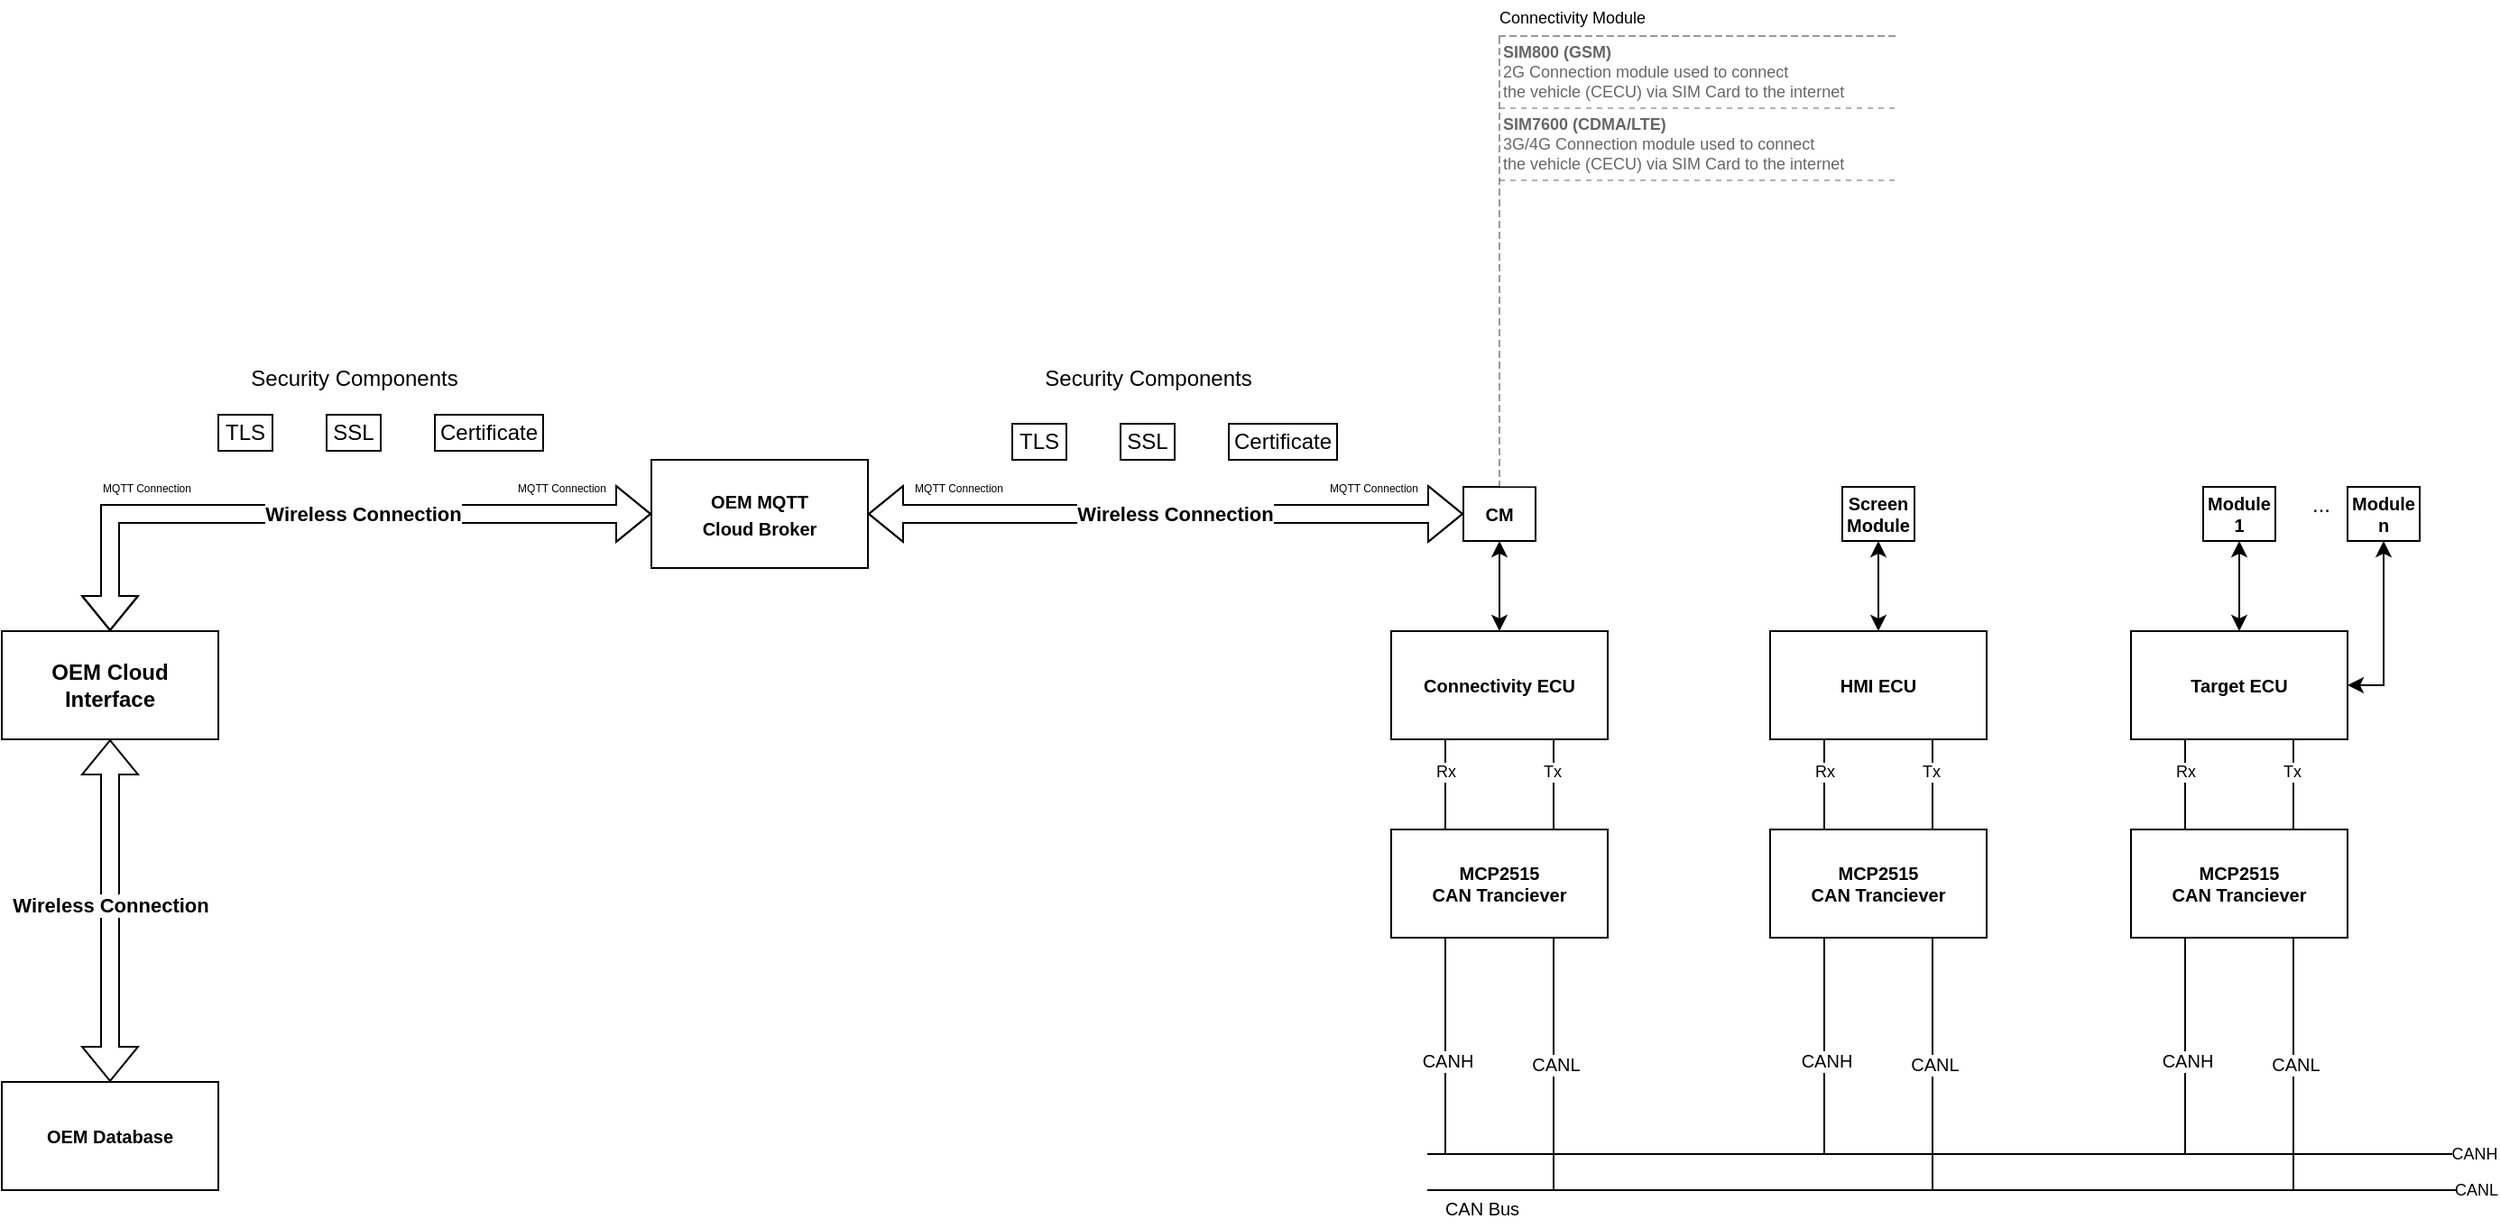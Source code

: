 <mxfile version="17.4.2" type="device" pages="8"><diagram id="A_YV0lHf33GHK2suVVEc" name="System Design"><mxGraphModel dx="569" dy="339" grid="1" gridSize="10" guides="1" tooltips="1" connect="1" arrows="1" fold="1" page="1" pageScale="1" pageWidth="4681" pageHeight="3300" math="0" shadow="0"><root><mxCell id="0"/><mxCell id="1" parent="0"/><mxCell id="_QB-pATqn_vorzQJqt2y-1" style="edgeStyle=orthogonalEdgeStyle;rounded=0;orthogonalLoop=1;jettySize=auto;html=1;entryX=0.5;entryY=0;entryDx=0;entryDy=0;fontSize=9;startArrow=classic;startFill=1;endArrow=classic;endFill=1;" parent="1" source="_QB-pATqn_vorzQJqt2y-4" target="_QB-pATqn_vorzQJqt2y-7" edge="1"><mxGeometry relative="1" as="geometry"/></mxCell><mxCell id="_QB-pATqn_vorzQJqt2y-2" style="edgeStyle=elbowEdgeStyle;rounded=0;orthogonalLoop=1;jettySize=auto;html=1;entryX=1;entryY=0.5;entryDx=0;entryDy=0;fontSize=9;startArrow=block;startFill=0;endArrow=classic;endFill=1;strokeWidth=1;shape=flexArrow;fillColor=default;gradientColor=none;" parent="1" source="_QB-pATqn_vorzQJqt2y-4" target="_QB-pATqn_vorzQJqt2y-30" edge="1"><mxGeometry relative="1" as="geometry"/></mxCell><mxCell id="_QB-pATqn_vorzQJqt2y-3" value="&lt;font style=&quot;font-size: 11px;&quot;&gt;Wireless Connection&lt;/font&gt;" style="edgeLabel;html=1;align=center;verticalAlign=middle;resizable=0;points=[];fontSize=11;fontStyle=1" parent="_QB-pATqn_vorzQJqt2y-2" vertex="1" connectable="0"><mxGeometry x="-0.029" relative="1" as="geometry"><mxPoint as="offset"/></mxGeometry></mxCell><mxCell id="_QB-pATqn_vorzQJqt2y-4" value="&lt;span style=&quot;font-size: 10px&quot;&gt;&lt;b&gt;CM&lt;/b&gt;&lt;/span&gt;" style="rounded=0;whiteSpace=wrap;html=1;fontSize=9;strokeColor=default;strokeWidth=1;" parent="1" vertex="1"><mxGeometry x="2000" y="340" width="40" height="30" as="geometry"/></mxCell><mxCell id="_QB-pATqn_vorzQJqt2y-5" style="edgeStyle=orthogonalEdgeStyle;rounded=0;orthogonalLoop=1;jettySize=auto;html=1;exitX=0.75;exitY=1;exitDx=0;exitDy=0;entryX=0.75;entryY=0;entryDx=0;entryDy=0;fontSize=9;startArrow=none;startFill=0;endArrow=none;endFill=0;" parent="1" source="_QB-pATqn_vorzQJqt2y-7" target="_QB-pATqn_vorzQJqt2y-14" edge="1"><mxGeometry relative="1" as="geometry"/></mxCell><mxCell id="_QB-pATqn_vorzQJqt2y-6" value="Tx" style="edgeLabel;html=1;align=center;verticalAlign=middle;resizable=0;points=[];fontSize=9;" parent="_QB-pATqn_vorzQJqt2y-5" vertex="1" connectable="0"><mxGeometry x="-0.28" y="-1" relative="1" as="geometry"><mxPoint as="offset"/></mxGeometry></mxCell><mxCell id="_QB-pATqn_vorzQJqt2y-7" value="&lt;b&gt;&lt;font style=&quot;font-size: 10px&quot;&gt;Connectivity ECU&lt;/font&gt;&lt;/b&gt;" style="rounded=0;whiteSpace=wrap;html=1;fontSize=9;strokeColor=default;strokeWidth=1;" parent="1" vertex="1"><mxGeometry x="1960" y="420" width="120" height="60" as="geometry"/></mxCell><mxCell id="_QB-pATqn_vorzQJqt2y-8" style="edgeStyle=orthogonalEdgeStyle;rounded=0;orthogonalLoop=1;jettySize=auto;html=1;exitX=0.25;exitY=1;exitDx=0;exitDy=0;fontSize=10;endArrow=none;endFill=0;strokeWidth=1;" parent="1" source="_QB-pATqn_vorzQJqt2y-14" edge="1"><mxGeometry relative="1" as="geometry"><mxPoint x="1990" y="710" as="targetPoint"/></mxGeometry></mxCell><mxCell id="_QB-pATqn_vorzQJqt2y-9" value="CANH" style="edgeLabel;html=1;align=center;verticalAlign=middle;resizable=0;points=[];fontSize=10;" parent="_QB-pATqn_vorzQJqt2y-8" vertex="1" connectable="0"><mxGeometry x="0.237" y="1" relative="1" as="geometry"><mxPoint x="-1" y="-6" as="offset"/></mxGeometry></mxCell><mxCell id="_QB-pATqn_vorzQJqt2y-10" style="edgeStyle=orthogonalEdgeStyle;rounded=0;orthogonalLoop=1;jettySize=auto;html=1;exitX=0.75;exitY=1;exitDx=0;exitDy=0;fontSize=10;endArrow=none;endFill=0;strokeWidth=1;" parent="1" source="_QB-pATqn_vorzQJqt2y-14" edge="1"><mxGeometry relative="1" as="geometry"><mxPoint x="2050" y="730" as="targetPoint"/></mxGeometry></mxCell><mxCell id="_QB-pATqn_vorzQJqt2y-11" value="CANL" style="edgeLabel;html=1;align=center;verticalAlign=middle;resizable=0;points=[];fontSize=10;" parent="_QB-pATqn_vorzQJqt2y-10" vertex="1" connectable="0"><mxGeometry x="0.244" relative="1" as="geometry"><mxPoint y="-17" as="offset"/></mxGeometry></mxCell><mxCell id="_QB-pATqn_vorzQJqt2y-12" style="edgeStyle=orthogonalEdgeStyle;rounded=0;orthogonalLoop=1;jettySize=auto;html=1;exitX=0.25;exitY=0;exitDx=0;exitDy=0;entryX=0.25;entryY=1;entryDx=0;entryDy=0;fontSize=9;startArrow=none;startFill=0;endArrow=none;endFill=0;" parent="1" source="_QB-pATqn_vorzQJqt2y-14" target="_QB-pATqn_vorzQJqt2y-7" edge="1"><mxGeometry relative="1" as="geometry"/></mxCell><mxCell id="_QB-pATqn_vorzQJqt2y-13" value="Rx" style="edgeLabel;html=1;align=center;verticalAlign=middle;resizable=0;points=[];fontSize=9;" parent="_QB-pATqn_vorzQJqt2y-12" vertex="1" connectable="0"><mxGeometry x="0.296" relative="1" as="geometry"><mxPoint as="offset"/></mxGeometry></mxCell><mxCell id="_QB-pATqn_vorzQJqt2y-14" value="&lt;b&gt;MCP2515&lt;br&gt;CAN Tranciever&lt;/b&gt;" style="rounded=0;whiteSpace=wrap;html=1;fontSize=10;strokeColor=default;strokeWidth=1;fillColor=default;gradientColor=none;" parent="1" vertex="1"><mxGeometry x="1960" y="530" width="120" height="60" as="geometry"/></mxCell><mxCell id="_QB-pATqn_vorzQJqt2y-15" value="CAN Bus" style="text;html=1;align=center;verticalAlign=middle;resizable=0;points=[];autosize=1;strokeColor=none;fillColor=none;fontSize=10;" parent="1" vertex="1"><mxGeometry x="1980" y="730" width="60" height="20" as="geometry"/></mxCell><mxCell id="_QB-pATqn_vorzQJqt2y-16" style="edgeStyle=orthogonalEdgeStyle;rounded=0;orthogonalLoop=1;jettySize=auto;html=1;exitX=0.75;exitY=1;exitDx=0;exitDy=0;entryX=0.75;entryY=0;entryDx=0;entryDy=0;fontSize=9;startArrow=none;startFill=0;endArrow=none;endFill=0;" parent="1" source="_QB-pATqn_vorzQJqt2y-20" target="_QB-pATqn_vorzQJqt2y-27" edge="1"><mxGeometry relative="1" as="geometry"/></mxCell><mxCell id="_QB-pATqn_vorzQJqt2y-17" value="Tx" style="edgeLabel;html=1;align=center;verticalAlign=middle;resizable=0;points=[];fontSize=9;" parent="_QB-pATqn_vorzQJqt2y-16" vertex="1" connectable="0"><mxGeometry x="-0.28" y="-1" relative="1" as="geometry"><mxPoint as="offset"/></mxGeometry></mxCell><mxCell id="_QB-pATqn_vorzQJqt2y-18" style="edgeStyle=orthogonalEdgeStyle;rounded=0;orthogonalLoop=1;jettySize=auto;html=1;entryX=0.5;entryY=1;entryDx=0;entryDy=0;fontSize=9;startArrow=classic;startFill=1;endArrow=classic;endFill=1;" parent="1" source="_QB-pATqn_vorzQJqt2y-20" target="_QB-pATqn_vorzQJqt2y-28" edge="1"><mxGeometry relative="1" as="geometry"/></mxCell><mxCell id="_QB-pATqn_vorzQJqt2y-19" style="edgeStyle=orthogonalEdgeStyle;rounded=0;orthogonalLoop=1;jettySize=auto;html=1;entryX=0.5;entryY=1;entryDx=0;entryDy=0;fontSize=9;startArrow=classic;startFill=1;endArrow=classic;endFill=1;" parent="1" source="_QB-pATqn_vorzQJqt2y-20" target="_QB-pATqn_vorzQJqt2y-29" edge="1"><mxGeometry relative="1" as="geometry"><Array as="points"><mxPoint x="2510" y="450"/></Array></mxGeometry></mxCell><mxCell id="_QB-pATqn_vorzQJqt2y-20" value="&lt;b&gt;&lt;font style=&quot;font-size: 10px&quot;&gt;Target ECU&lt;/font&gt;&lt;/b&gt;" style="rounded=0;whiteSpace=wrap;html=1;fontSize=9;strokeColor=default;strokeWidth=1;" parent="1" vertex="1"><mxGeometry x="2370" y="420" width="120" height="60" as="geometry"/></mxCell><mxCell id="_QB-pATqn_vorzQJqt2y-21" style="edgeStyle=orthogonalEdgeStyle;rounded=0;orthogonalLoop=1;jettySize=auto;html=1;exitX=0.25;exitY=1;exitDx=0;exitDy=0;fontSize=10;endArrow=none;endFill=0;strokeWidth=1;" parent="1" source="_QB-pATqn_vorzQJqt2y-27" edge="1"><mxGeometry relative="1" as="geometry"><mxPoint x="2400" y="710" as="targetPoint"/></mxGeometry></mxCell><mxCell id="_QB-pATqn_vorzQJqt2y-22" value="CANH" style="edgeLabel;html=1;align=center;verticalAlign=middle;resizable=0;points=[];fontSize=10;" parent="_QB-pATqn_vorzQJqt2y-21" vertex="1" connectable="0"><mxGeometry x="0.237" y="1" relative="1" as="geometry"><mxPoint x="-1" y="-6" as="offset"/></mxGeometry></mxCell><mxCell id="_QB-pATqn_vorzQJqt2y-23" style="edgeStyle=orthogonalEdgeStyle;rounded=0;orthogonalLoop=1;jettySize=auto;html=1;exitX=0.75;exitY=1;exitDx=0;exitDy=0;fontSize=10;endArrow=none;endFill=0;strokeWidth=1;" parent="1" source="_QB-pATqn_vorzQJqt2y-27" edge="1"><mxGeometry relative="1" as="geometry"><mxPoint x="2460" y="730" as="targetPoint"/></mxGeometry></mxCell><mxCell id="_QB-pATqn_vorzQJqt2y-24" value="CANL" style="edgeLabel;html=1;align=center;verticalAlign=middle;resizable=0;points=[];fontSize=10;" parent="_QB-pATqn_vorzQJqt2y-23" vertex="1" connectable="0"><mxGeometry x="0.244" relative="1" as="geometry"><mxPoint y="-17" as="offset"/></mxGeometry></mxCell><mxCell id="_QB-pATqn_vorzQJqt2y-25" style="edgeStyle=orthogonalEdgeStyle;rounded=0;orthogonalLoop=1;jettySize=auto;html=1;exitX=0.25;exitY=0;exitDx=0;exitDy=0;entryX=0.25;entryY=1;entryDx=0;entryDy=0;fontSize=9;startArrow=none;startFill=0;endArrow=none;endFill=0;" parent="1" source="_QB-pATqn_vorzQJqt2y-27" target="_QB-pATqn_vorzQJqt2y-20" edge="1"><mxGeometry relative="1" as="geometry"/></mxCell><mxCell id="_QB-pATqn_vorzQJqt2y-26" value="Rx" style="edgeLabel;html=1;align=center;verticalAlign=middle;resizable=0;points=[];fontSize=9;" parent="_QB-pATqn_vorzQJqt2y-25" vertex="1" connectable="0"><mxGeometry x="0.296" relative="1" as="geometry"><mxPoint as="offset"/></mxGeometry></mxCell><mxCell id="_QB-pATqn_vorzQJqt2y-27" value="&lt;b&gt;MCP2515&lt;br&gt;CAN Tranciever&lt;/b&gt;" style="rounded=0;whiteSpace=wrap;html=1;fontSize=10;strokeColor=default;strokeWidth=1;fillColor=default;gradientColor=none;" parent="1" vertex="1"><mxGeometry x="2370" y="530" width="120" height="60" as="geometry"/></mxCell><mxCell id="_QB-pATqn_vorzQJqt2y-28" value="&lt;b&gt;&lt;font style=&quot;font-size: 10px&quot;&gt;Module 1&lt;/font&gt;&lt;/b&gt;" style="rounded=0;whiteSpace=wrap;html=1;fontSize=9;strokeColor=default;strokeWidth=1;" parent="1" vertex="1"><mxGeometry x="2410" y="340" width="40" height="30" as="geometry"/></mxCell><mxCell id="_QB-pATqn_vorzQJqt2y-29" value="&lt;b&gt;&lt;font style=&quot;font-size: 10px&quot;&gt;Module n&lt;/font&gt;&lt;/b&gt;" style="rounded=0;whiteSpace=wrap;html=1;fontSize=9;strokeColor=default;strokeWidth=1;" parent="1" vertex="1"><mxGeometry x="2490" y="340" width="40" height="30" as="geometry"/></mxCell><mxCell id="_QB-pATqn_vorzQJqt2y-30" value="&lt;b style=&quot;font-size: 10px&quot;&gt;OEM MQTT &lt;br&gt;Cloud Broker&lt;/b&gt;" style="rounded=0;whiteSpace=wrap;html=1;" parent="1" vertex="1"><mxGeometry x="1550" y="325" width="120" height="60" as="geometry"/></mxCell><mxCell id="_QB-pATqn_vorzQJqt2y-31" value="&lt;font style=&quot;font-size: 6px&quot;&gt;MQTT Connection&lt;/font&gt;" style="text;html=1;align=center;verticalAlign=middle;resizable=0;points=[];autosize=1;strokeColor=none;fillColor=none;fontSize=9;" parent="1" vertex="1"><mxGeometry x="1920" y="330" width="60" height="20" as="geometry"/></mxCell><mxCell id="_QB-pATqn_vorzQJqt2y-32" value="&lt;font style=&quot;font-size: 6px&quot;&gt;MQTT Connection&lt;/font&gt;" style="text;html=1;align=center;verticalAlign=middle;resizable=0;points=[];autosize=1;strokeColor=none;fillColor=none;fontSize=9;" parent="1" vertex="1"><mxGeometry x="1690" y="330" width="60" height="20" as="geometry"/></mxCell><mxCell id="_QB-pATqn_vorzQJqt2y-33" value="" style="group" parent="1" vertex="1" connectable="0"><mxGeometry x="1980" y="710" width="580" height="20" as="geometry"/></mxCell><mxCell id="_QB-pATqn_vorzQJqt2y-34" value="" style="endArrow=none;html=1;rounded=0;fontSize=10;strokeWidth=1;" parent="_QB-pATqn_vorzQJqt2y-33" edge="1"><mxGeometry width="50" height="50" relative="1" as="geometry"><mxPoint as="sourcePoint"/><mxPoint x="580" as="targetPoint"/></mxGeometry></mxCell><mxCell id="_QB-pATqn_vorzQJqt2y-35" value="CANH" style="edgeLabel;html=1;align=center;verticalAlign=middle;resizable=0;points=[];fontSize=9;" parent="_QB-pATqn_vorzQJqt2y-34" vertex="1" connectable="0"><mxGeometry x="0.873" y="-2" relative="1" as="geometry"><mxPoint x="37" y="-2" as="offset"/></mxGeometry></mxCell><mxCell id="_QB-pATqn_vorzQJqt2y-36" value="" style="endArrow=none;html=1;rounded=0;fontSize=10;strokeWidth=1;" parent="_QB-pATqn_vorzQJqt2y-33" edge="1"><mxGeometry width="50" height="50" relative="1" as="geometry"><mxPoint y="20" as="sourcePoint"/><mxPoint x="580" y="20" as="targetPoint"/></mxGeometry></mxCell><mxCell id="_QB-pATqn_vorzQJqt2y-37" value="CANL" style="edgeLabel;html=1;align=center;verticalAlign=middle;resizable=0;points=[];fontSize=9;" parent="_QB-pATqn_vorzQJqt2y-36" vertex="1" connectable="0"><mxGeometry x="0.891" relative="1" as="geometry"><mxPoint x="32" as="offset"/></mxGeometry></mxCell><mxCell id="_QB-pATqn_vorzQJqt2y-40" value="&lt;b&gt;SIM800 (GSM)&lt;br&gt;&lt;div&gt;&lt;span style=&quot;font-weight: normal&quot;&gt;2G Connection module used to connect&lt;/span&gt;&lt;/div&gt;&lt;/b&gt;&lt;div&gt;the vehicle (CECU) via SIM Card to the internet&amp;nbsp;&lt;/div&gt;" style="text;html=1;align=left;verticalAlign=middle;resizable=0;points=[];autosize=1;strokeColor=none;fillColor=none;fontSize=9;" parent="1" vertex="1"><mxGeometry x="2020" y="90.0" width="210" height="40" as="geometry"/></mxCell><mxCell id="_QB-pATqn_vorzQJqt2y-41" style="edgeStyle=orthogonalEdgeStyle;rounded=0;orthogonalLoop=1;jettySize=auto;html=1;entryX=0.5;entryY=0;entryDx=0;entryDy=0;fontSize=9;startArrow=block;startFill=0;endArrow=classic;endFill=1;strokeWidth=1;shape=flexArrow;fillColor=default;gradientColor=none;exitX=0;exitY=0.5;exitDx=0;exitDy=0;" parent="1" source="_QB-pATqn_vorzQJqt2y-30" target="_QB-pATqn_vorzQJqt2y-49" edge="1"><mxGeometry relative="1" as="geometry"><mxPoint x="1560" y="339.6" as="sourcePoint"/><mxPoint x="1250" y="420" as="targetPoint"/></mxGeometry></mxCell><mxCell id="_QB-pATqn_vorzQJqt2y-42" value="&lt;font style=&quot;font-size: 11px;&quot;&gt;Wireless Connection&lt;/font&gt;" style="edgeLabel;html=1;align=center;verticalAlign=middle;resizable=0;points=[];fontSize=11;fontStyle=1" parent="_QB-pATqn_vorzQJqt2y-41" vertex="1" connectable="0"><mxGeometry x="-0.029" relative="1" as="geometry"><mxPoint x="17" as="offset"/></mxGeometry></mxCell><mxCell id="_QB-pATqn_vorzQJqt2y-43" value="&lt;font style=&quot;font-size: 6px&quot;&gt;MQTT Connection&lt;/font&gt;" style="text;html=1;align=center;verticalAlign=middle;resizable=0;points=[];autosize=1;strokeColor=none;fillColor=none;fontSize=9;" parent="1" vertex="1"><mxGeometry x="1470" y="330" width="60" height="20" as="geometry"/></mxCell><mxCell id="_QB-pATqn_vorzQJqt2y-44" value="&lt;font style=&quot;font-size: 6px&quot;&gt;MQTT Connection&lt;/font&gt;" style="text;html=1;align=center;verticalAlign=middle;resizable=0;points=[];autosize=1;strokeColor=none;fillColor=none;fontSize=9;" parent="1" vertex="1"><mxGeometry x="1240" y="330" width="60" height="20" as="geometry"/></mxCell><mxCell id="_QB-pATqn_vorzQJqt2y-45" value="&lt;b&gt;SIM7600 (CDMA/LTE)&lt;br&gt;&lt;div&gt;&lt;span style=&quot;font-weight: normal&quot;&gt;3G/4G Connection module used to connect&lt;/span&gt;&lt;/div&gt;&lt;/b&gt;&lt;div&gt;the vehicle (CECU) via SIM Card to the internet&amp;nbsp;&lt;/div&gt;" style="text;html=1;align=left;verticalAlign=middle;resizable=0;points=[];autosize=1;strokeColor=none;fillColor=none;fontSize=9;" parent="1" vertex="1"><mxGeometry x="2020" y="130" width="210" height="40" as="geometry"/></mxCell><mxCell id="_QB-pATqn_vorzQJqt2y-46" value="" style="endArrow=none;dashed=1;html=1;rounded=0;fontSize=10;strokeWidth=1;fillColor=default;gradientColor=none;opacity=50;" parent="1" edge="1"><mxGeometry width="50" height="50" relative="1" as="geometry"><mxPoint x="2020" y="130.0" as="sourcePoint"/><mxPoint x="2240" y="130.0" as="targetPoint"/></mxGeometry></mxCell><mxCell id="_QB-pATqn_vorzQJqt2y-47" value="" style="endArrow=none;dashed=1;html=1;rounded=0;fontSize=10;strokeWidth=1;fillColor=default;gradientColor=none;opacity=50;" parent="1" edge="1"><mxGeometry width="50" height="50" relative="1" as="geometry"><mxPoint x="2020" y="170.0" as="sourcePoint"/><mxPoint x="2240" y="170.0" as="targetPoint"/></mxGeometry></mxCell><mxCell id="_QB-pATqn_vorzQJqt2y-48" value="&lt;b&gt;OEM Database&lt;/b&gt;" style="rounded=0;whiteSpace=wrap;html=1;fontSize=10;strokeColor=default;strokeWidth=1;" parent="1" vertex="1"><mxGeometry x="1190" y="670" width="120" height="60" as="geometry"/></mxCell><mxCell id="_QB-pATqn_vorzQJqt2y-49" value="&lt;b&gt;OEM Cloud&lt;br&gt;Interface&lt;/b&gt;" style="rounded=0;whiteSpace=wrap;html=1;" parent="1" vertex="1"><mxGeometry x="1190" y="420" width="120" height="60" as="geometry"/></mxCell><mxCell id="_QB-pATqn_vorzQJqt2y-50" value="TLS" style="rounded=0;whiteSpace=wrap;html=1;" parent="1" vertex="1"><mxGeometry x="1310" y="300" width="30" height="20" as="geometry"/></mxCell><mxCell id="_QB-pATqn_vorzQJqt2y-51" value="SSL" style="rounded=0;whiteSpace=wrap;html=1;" parent="1" vertex="1"><mxGeometry x="1370" y="300" width="30" height="20" as="geometry"/></mxCell><mxCell id="_QB-pATqn_vorzQJqt2y-52" value="Certificate" style="rounded=0;whiteSpace=wrap;html=1;" parent="1" vertex="1"><mxGeometry x="1430" y="300" width="60" height="20" as="geometry"/></mxCell><mxCell id="_QB-pATqn_vorzQJqt2y-53" value="TLS" style="rounded=0;whiteSpace=wrap;html=1;" parent="1" vertex="1"><mxGeometry x="1750" y="305" width="30" height="20" as="geometry"/></mxCell><mxCell id="_QB-pATqn_vorzQJqt2y-54" value="SSL" style="rounded=0;whiteSpace=wrap;html=1;" parent="1" vertex="1"><mxGeometry x="1810" y="305" width="30" height="20" as="geometry"/></mxCell><mxCell id="_QB-pATqn_vorzQJqt2y-55" value="Certificate" style="rounded=0;whiteSpace=wrap;html=1;" parent="1" vertex="1"><mxGeometry x="1870" y="305" width="60" height="20" as="geometry"/></mxCell><mxCell id="_QB-pATqn_vorzQJqt2y-56" value="Security Components" style="text;html=1;align=center;verticalAlign=middle;resizable=0;points=[];autosize=1;strokeColor=none;fillColor=none;" parent="1" vertex="1"><mxGeometry x="1320" y="270" width="130" height="20" as="geometry"/></mxCell><mxCell id="_QB-pATqn_vorzQJqt2y-57" value="Security Components" style="text;html=1;align=center;verticalAlign=middle;resizable=0;points=[];autosize=1;strokeColor=none;fillColor=none;" parent="1" vertex="1"><mxGeometry x="1760" y="270" width="130" height="20" as="geometry"/></mxCell><mxCell id="_QB-pATqn_vorzQJqt2y-58" value="Connectivity Module" style="text;html=1;align=center;verticalAlign=middle;resizable=0;points=[];autosize=1;strokeColor=none;fillColor=none;fontSize=9;" parent="1" vertex="1"><mxGeometry x="2010" y="70.0" width="100" height="20" as="geometry"/></mxCell><mxCell id="_QB-pATqn_vorzQJqt2y-59" value="" style="shape=partialRectangle;whiteSpace=wrap;html=1;bottom=0;right=0;fontSize=9;strokeWidth=1;dashed=1;opacity=40;" parent="1" vertex="1"><mxGeometry x="2020" y="90" width="220" height="250" as="geometry"/></mxCell><mxCell id="_QB-pATqn_vorzQJqt2y-60" style="edgeStyle=orthogonalEdgeStyle;rounded=0;orthogonalLoop=1;jettySize=auto;html=1;entryX=0.5;entryY=0;entryDx=0;entryDy=0;fontSize=9;startArrow=block;startFill=0;endArrow=classic;endFill=1;strokeWidth=1;shape=flexArrow;fillColor=default;gradientColor=none;exitX=0.5;exitY=1;exitDx=0;exitDy=0;" parent="1" source="_QB-pATqn_vorzQJqt2y-49" target="_QB-pATqn_vorzQJqt2y-48" edge="1"><mxGeometry relative="1" as="geometry"><mxPoint x="1700" y="525" as="sourcePoint"/><mxPoint x="1400" y="590" as="targetPoint"/></mxGeometry></mxCell><mxCell id="_QB-pATqn_vorzQJqt2y-61" value="&lt;font style=&quot;font-size: 11px;&quot;&gt;Wireless Connection&lt;/font&gt;" style="edgeLabel;html=1;align=center;verticalAlign=middle;resizable=0;points=[];fontSize=11;fontStyle=1" parent="_QB-pATqn_vorzQJqt2y-60" vertex="1" connectable="0"><mxGeometry x="-0.029" relative="1" as="geometry"><mxPoint as="offset"/></mxGeometry></mxCell><mxCell id="_QB-pATqn_vorzQJqt2y-62" style="edgeStyle=orthogonalEdgeStyle;rounded=0;orthogonalLoop=1;jettySize=auto;html=1;exitX=0.75;exitY=1;exitDx=0;exitDy=0;entryX=0.75;entryY=0;entryDx=0;entryDy=0;fontSize=9;startArrow=none;startFill=0;endArrow=none;endFill=0;" parent="1" source="_QB-pATqn_vorzQJqt2y-66" target="_QB-pATqn_vorzQJqt2y-73" edge="1"><mxGeometry relative="1" as="geometry"/></mxCell><mxCell id="_QB-pATqn_vorzQJqt2y-63" value="Tx" style="edgeLabel;html=1;align=center;verticalAlign=middle;resizable=0;points=[];fontSize=9;" parent="_QB-pATqn_vorzQJqt2y-62" vertex="1" connectable="0"><mxGeometry x="-0.28" y="-1" relative="1" as="geometry"><mxPoint as="offset"/></mxGeometry></mxCell><mxCell id="_QB-pATqn_vorzQJqt2y-64" style="edgeStyle=orthogonalEdgeStyle;rounded=0;orthogonalLoop=1;jettySize=auto;html=1;entryX=0.5;entryY=1;entryDx=0;entryDy=0;fontSize=9;startArrow=classic;startFill=1;endArrow=classic;endFill=1;" parent="1" source="_QB-pATqn_vorzQJqt2y-66" target="_QB-pATqn_vorzQJqt2y-74" edge="1"><mxGeometry relative="1" as="geometry"/></mxCell><mxCell id="_QB-pATqn_vorzQJqt2y-66" value="&lt;b&gt;&lt;font style=&quot;font-size: 10px&quot;&gt;HMI ECU&lt;/font&gt;&lt;/b&gt;" style="rounded=0;whiteSpace=wrap;html=1;fontSize=9;strokeColor=default;strokeWidth=1;" parent="1" vertex="1"><mxGeometry x="2170" y="420" width="120" height="60" as="geometry"/></mxCell><mxCell id="_QB-pATqn_vorzQJqt2y-67" style="edgeStyle=orthogonalEdgeStyle;rounded=0;orthogonalLoop=1;jettySize=auto;html=1;exitX=0.25;exitY=1;exitDx=0;exitDy=0;fontSize=10;endArrow=none;endFill=0;strokeWidth=1;" parent="1" source="_QB-pATqn_vorzQJqt2y-73" edge="1"><mxGeometry relative="1" as="geometry"><mxPoint x="2200" y="710" as="targetPoint"/></mxGeometry></mxCell><mxCell id="_QB-pATqn_vorzQJqt2y-68" value="CANH" style="edgeLabel;html=1;align=center;verticalAlign=middle;resizable=0;points=[];fontSize=10;" parent="_QB-pATqn_vorzQJqt2y-67" vertex="1" connectable="0"><mxGeometry x="0.237" y="1" relative="1" as="geometry"><mxPoint x="-1" y="-6" as="offset"/></mxGeometry></mxCell><mxCell id="_QB-pATqn_vorzQJqt2y-69" style="edgeStyle=orthogonalEdgeStyle;rounded=0;orthogonalLoop=1;jettySize=auto;html=1;exitX=0.75;exitY=1;exitDx=0;exitDy=0;fontSize=10;endArrow=none;endFill=0;strokeWidth=1;" parent="1" source="_QB-pATqn_vorzQJqt2y-73" edge="1"><mxGeometry relative="1" as="geometry"><mxPoint x="2260" y="730" as="targetPoint"/></mxGeometry></mxCell><mxCell id="_QB-pATqn_vorzQJqt2y-70" value="CANL" style="edgeLabel;html=1;align=center;verticalAlign=middle;resizable=0;points=[];fontSize=10;" parent="_QB-pATqn_vorzQJqt2y-69" vertex="1" connectable="0"><mxGeometry x="0.244" relative="1" as="geometry"><mxPoint y="-17" as="offset"/></mxGeometry></mxCell><mxCell id="_QB-pATqn_vorzQJqt2y-71" style="edgeStyle=orthogonalEdgeStyle;rounded=0;orthogonalLoop=1;jettySize=auto;html=1;exitX=0.25;exitY=0;exitDx=0;exitDy=0;entryX=0.25;entryY=1;entryDx=0;entryDy=0;fontSize=9;startArrow=none;startFill=0;endArrow=none;endFill=0;" parent="1" source="_QB-pATqn_vorzQJqt2y-73" target="_QB-pATqn_vorzQJqt2y-66" edge="1"><mxGeometry relative="1" as="geometry"/></mxCell><mxCell id="_QB-pATqn_vorzQJqt2y-72" value="Rx" style="edgeLabel;html=1;align=center;verticalAlign=middle;resizable=0;points=[];fontSize=9;" parent="_QB-pATqn_vorzQJqt2y-71" vertex="1" connectable="0"><mxGeometry x="0.296" relative="1" as="geometry"><mxPoint as="offset"/></mxGeometry></mxCell><mxCell id="_QB-pATqn_vorzQJqt2y-73" value="&lt;b&gt;MCP2515&lt;br&gt;CAN Tranciever&lt;/b&gt;" style="rounded=0;whiteSpace=wrap;html=1;fontSize=10;strokeColor=default;strokeWidth=1;fillColor=default;gradientColor=none;" parent="1" vertex="1"><mxGeometry x="2170" y="530" width="120" height="60" as="geometry"/></mxCell><mxCell id="_QB-pATqn_vorzQJqt2y-74" value="&lt;b&gt;&lt;font style=&quot;font-size: 10px&quot;&gt;Screen Module&lt;/font&gt;&lt;/b&gt;" style="rounded=0;whiteSpace=wrap;html=1;fontSize=9;strokeColor=default;strokeWidth=1;" parent="1" vertex="1"><mxGeometry x="2210" y="340" width="40" height="30" as="geometry"/></mxCell><mxCell id="8AEfeH1WKhk5LsFJoNdb-1" value="..." style="text;html=1;align=center;verticalAlign=middle;resizable=0;points=[];autosize=1;strokeColor=none;fillColor=none;" vertex="1" parent="1"><mxGeometry x="2460" y="340" width="30" height="20" as="geometry"/></mxCell></root></mxGraphModel></diagram><diagram id="YkQOdQjhPy5Vw0b0Akyn" name="Vehicle-Cloud Connectivity"><mxGraphModel dx="6093" dy="4142" grid="1" gridSize="10" guides="1" tooltips="1" connect="1" arrows="1" fold="1" page="1" pageScale="1" pageWidth="4681" pageHeight="3300" math="0" shadow="0"><root><mxCell id="0"/><mxCell id="1" parent="0"/><mxCell id="TFCS2dVwQ7gI5ondem4R-8" value="" style="edgeStyle=orthogonalEdgeStyle;rounded=0;orthogonalLoop=1;jettySize=auto;html=1;endArrow=none;endFill=0;" parent="1" source="-4iWpa1Y-sTu1dmFzbzg-1" target="TFCS2dVwQ7gI5ondem4R-6" edge="1"><mxGeometry relative="1" as="geometry"/></mxCell><mxCell id="-4iWpa1Y-sTu1dmFzbzg-1" value="Cloud&amp;nbsp;" style="rounded=0;whiteSpace=wrap;html=1;" parent="1" vertex="1"><mxGeometry x="260" y="270" width="120" height="60" as="geometry"/></mxCell><mxCell id="TFCS2dVwQ7gI5ondem4R-23" style="edgeStyle=orthogonalEdgeStyle;rounded=0;orthogonalLoop=1;jettySize=auto;html=1;exitX=0;exitY=0.5;exitDx=0;exitDy=0;entryX=1;entryY=0.5;entryDx=0;entryDy=0;endArrow=none;endFill=0;startArrow=classic;startFill=1;" parent="1" source="-4iWpa1Y-sTu1dmFzbzg-2" target="TFCS2dVwQ7gI5ondem4R-7" edge="1"><mxGeometry relative="1" as="geometry"/></mxCell><mxCell id="-4iWpa1Y-sTu1dmFzbzg-2" value="CECU" style="rounded=0;whiteSpace=wrap;html=1;" parent="1" vertex="1"><mxGeometry x="550" y="270" width="120" height="60" as="geometry"/></mxCell><mxCell id="TFCS2dVwQ7gI5ondem4R-15" style="edgeStyle=orthogonalEdgeStyle;rounded=0;orthogonalLoop=1;jettySize=auto;html=1;entryX=0.5;entryY=1;entryDx=0;entryDy=0;endArrow=classic;endFill=1;" parent="1" source="TFCS2dVwQ7gI5ondem4R-2" target="TFCS2dVwQ7gI5ondem4R-6" edge="1"><mxGeometry relative="1" as="geometry"/></mxCell><mxCell id="TFCS2dVwQ7gI5ondem4R-2" value="Secure firmware upload" style="rounded=0;whiteSpace=wrap;html=1;" parent="1" vertex="1"><mxGeometry x="175" y="490" width="60" height="60" as="geometry"/></mxCell><mxCell id="TFCS2dVwQ7gI5ondem4R-20" value="" style="edgeStyle=orthogonalEdgeStyle;rounded=0;orthogonalLoop=1;jettySize=auto;html=1;endArrow=none;endFill=0;" parent="1" source="TFCS2dVwQ7gI5ondem4R-3" target="TFCS2dVwQ7gI5ondem4R-4" edge="1"><mxGeometry relative="1" as="geometry"/></mxCell><mxCell id="TFCS2dVwQ7gI5ondem4R-21" value="" style="edgeStyle=orthogonalEdgeStyle;rounded=0;orthogonalLoop=1;jettySize=auto;html=1;endArrow=none;endFill=0;" parent="1" source="TFCS2dVwQ7gI5ondem4R-3" target="-4iWpa1Y-sTu1dmFzbzg-2" edge="1"><mxGeometry relative="1" as="geometry"/></mxCell><mxCell id="TFCS2dVwQ7gI5ondem4R-3" value="New firmware authentication" style="rounded=0;whiteSpace=wrap;html=1;" parent="1" vertex="1"><mxGeometry x="570" y="170" width="80" height="60" as="geometry"/></mxCell><mxCell id="TFCS2dVwQ7gI5ondem4R-19" value="" style="edgeStyle=orthogonalEdgeStyle;rounded=0;orthogonalLoop=1;jettySize=auto;html=1;endArrow=none;endFill=0;" parent="1" source="TFCS2dVwQ7gI5ondem4R-4" target="TFCS2dVwQ7gI5ondem4R-5" edge="1"><mxGeometry relative="1" as="geometry"/></mxCell><mxCell id="TFCS2dVwQ7gI5ondem4R-4" value="Secure firmware download" style="rounded=0;whiteSpace=wrap;html=1;" parent="1" vertex="1"><mxGeometry x="670" y="170" width="70" height="60" as="geometry"/></mxCell><mxCell id="TFCS2dVwQ7gI5ondem4R-5" value="firmware matching confirmation" style="rounded=0;whiteSpace=wrap;html=1;" parent="1" vertex="1"><mxGeometry x="760" y="170" width="70" height="60" as="geometry"/></mxCell><mxCell id="TFCS2dVwQ7gI5ondem4R-6" value="Secure Cloud Service" style="rounded=0;whiteSpace=wrap;html=1;" parent="1" vertex="1"><mxGeometry x="170" y="270" width="70" height="60" as="geometry"/></mxCell><mxCell id="TFCS2dVwQ7gI5ondem4R-11" style="edgeStyle=orthogonalEdgeStyle;rounded=0;orthogonalLoop=1;jettySize=auto;html=1;exitX=0;exitY=0.5;exitDx=0;exitDy=0;entryX=1;entryY=0.5;entryDx=0;entryDy=0;endArrow=none;endFill=0;" parent="1" source="TFCS2dVwQ7gI5ondem4R-7" target="-4iWpa1Y-sTu1dmFzbzg-1" edge="1"><mxGeometry relative="1" as="geometry"/></mxCell><mxCell id="TFCS2dVwQ7gI5ondem4R-7" value="Secure Cloud Service" style="rounded=0;whiteSpace=wrap;html=1;" parent="1" vertex="1"><mxGeometry x="400" y="270" width="70" height="60" as="geometry"/></mxCell><mxCell id="TFCS2dVwQ7gI5ondem4R-13" value="" style="edgeStyle=orthogonalEdgeStyle;rounded=0;orthogonalLoop=1;jettySize=auto;html=1;endArrow=none;endFill=0;" parent="1" source="TFCS2dVwQ7gI5ondem4R-12" target="TFCS2dVwQ7gI5ondem4R-2" edge="1"><mxGeometry relative="1" as="geometry"/></mxCell><mxCell id="TFCS2dVwQ7gI5ondem4R-12" value="Database" style="rounded=0;whiteSpace=wrap;html=1;" parent="1" vertex="1"><mxGeometry x="30" y="490" width="120" height="60" as="geometry"/></mxCell><mxCell id="4mEQvevD9aiU9BuN-noG-1" value="" style="endArrow=none;dashed=1;html=1;rounded=0;strokeWidth=7;" parent="1" edge="1"><mxGeometry width="50" height="50" relative="1" as="geometry"><mxPoint x="960" y="1330" as="sourcePoint"/><mxPoint x="960" y="-140" as="targetPoint"/></mxGeometry></mxCell><mxCell id="4mEQvevD9aiU9BuN-noG-2" value="&lt;b&gt;&lt;font style=&quot;font-size: 24px&quot;&gt;System Overview&lt;/font&gt;&lt;/b&gt;" style="text;html=1;align=center;verticalAlign=middle;resizable=0;points=[];autosize=1;strokeColor=none;fillColor=none;" parent="1" vertex="1"><mxGeometry x="390" y="-110" width="210" height="20" as="geometry"/></mxCell><mxCell id="4mEQvevD9aiU9BuN-noG-3" value="&lt;b&gt;&lt;font style=&quot;font-size: 24px&quot;&gt;System Design&lt;/font&gt;&lt;/b&gt;" style="text;html=1;align=center;verticalAlign=middle;resizable=0;points=[];autosize=1;strokeColor=none;fillColor=none;" parent="1" vertex="1"><mxGeometry x="1350" y="-130" width="190" height="20" as="geometry"/></mxCell><mxCell id="tPOvDYmI-Wg6ZPdYLAgP-1" value="OEM MQTT &lt;br&gt;Cloud Broker" style="rounded=0;whiteSpace=wrap;html=1;" parent="1" vertex="1"><mxGeometry x="330" y="920" width="120" height="60" as="geometry"/></mxCell><mxCell id="nLmn7DyFzamDjzv1WVzv-2" style="edgeStyle=orthogonalEdgeStyle;rounded=0;orthogonalLoop=1;jettySize=auto;html=1;entryX=0;entryY=0.5;entryDx=0;entryDy=0;startArrow=classic;startFill=1;" parent="1" source="nLmn7DyFzamDjzv1WVzv-1" target="tPOvDYmI-Wg6ZPdYLAgP-1" edge="1"><mxGeometry relative="1" as="geometry"/></mxCell><mxCell id="nLmn7DyFzamDjzv1WVzv-6" value="Pub/Sub" style="edgeLabel;html=1;align=center;verticalAlign=middle;resizable=0;points=[];" parent="nLmn7DyFzamDjzv1WVzv-2" vertex="1" connectable="0"><mxGeometry x="0.074" relative="1" as="geometry"><mxPoint y="-33" as="offset"/></mxGeometry></mxCell><mxCell id="nLmn7DyFzamDjzv1WVzv-8" value="MQTT" style="edgeLabel;html=1;align=center;verticalAlign=middle;resizable=0;points=[];" parent="nLmn7DyFzamDjzv1WVzv-2" vertex="1" connectable="0"><mxGeometry x="-0.881" relative="1" as="geometry"><mxPoint x="20" as="offset"/></mxGeometry></mxCell><mxCell id="nLmn7DyFzamDjzv1WVzv-1" value="OEM Database&lt;br&gt;Client" style="rounded=0;whiteSpace=wrap;html=1;" parent="1" vertex="1"><mxGeometry x="90" y="1130" width="120" height="60" as="geometry"/></mxCell><mxCell id="nLmn7DyFzamDjzv1WVzv-4" style="edgeStyle=orthogonalEdgeStyle;rounded=0;orthogonalLoop=1;jettySize=auto;html=1;entryX=1;entryY=0.5;entryDx=0;entryDy=0;startArrow=classic;startFill=1;" parent="1" source="nLmn7DyFzamDjzv1WVzv-3" target="tPOvDYmI-Wg6ZPdYLAgP-1" edge="1"><mxGeometry relative="1" as="geometry"/></mxCell><mxCell id="nLmn7DyFzamDjzv1WVzv-5" value="Pub/Sub" style="edgeLabel;html=1;align=center;verticalAlign=middle;resizable=0;points=[];" parent="nLmn7DyFzamDjzv1WVzv-4" vertex="1" connectable="0"><mxGeometry x="0.083" y="-2" relative="1" as="geometry"><mxPoint x="-2" y="-31" as="offset"/></mxGeometry></mxCell><mxCell id="nLmn7DyFzamDjzv1WVzv-7" value="MQTT" style="edgeLabel;html=1;align=center;verticalAlign=middle;resizable=0;points=[];" parent="nLmn7DyFzamDjzv1WVzv-4" vertex="1" connectable="0"><mxGeometry x="-0.735" relative="1" as="geometry"><mxPoint x="4" as="offset"/></mxGeometry></mxCell><mxCell id="nLmn7DyFzamDjzv1WVzv-3" value="CCU Node n&lt;br&gt;Client" style="rounded=0;whiteSpace=wrap;html=1;" parent="1" vertex="1"><mxGeometry x="570" y="1130" width="120" height="60" as="geometry"/></mxCell><mxCell id="R2hhwR1l7c5sesStrWYX-1" value="&lt;h1&gt;MQTT broker&lt;/h1&gt;&lt;div&gt;Responsible for managing the data transmit/receive between the OEM database &amp;amp; vehicle CCU&lt;/div&gt;" style="text;html=1;strokeColor=none;fillColor=none;spacing=5;spacingTop=-20;whiteSpace=wrap;overflow=hidden;rounded=0;" parent="1" vertex="1"><mxGeometry x="160" y="820" width="190" height="120" as="geometry"/></mxCell><mxCell id="R2hhwR1l7c5sesStrWYX-5" value="1.&amp;nbsp;&lt;br&gt;2.&amp;nbsp;&lt;br&gt;3.&lt;br&gt;4.&lt;br&gt;5.&lt;br&gt;6.&lt;br&gt;7.&lt;br&gt;8." style="rounded=0;whiteSpace=wrap;html=1;strokeColor=#d79b00;strokeWidth=0;perimeterSpacing=0;dashed=1;align=left;fillColor=#ffe6cc;" parent="1" vertex="1"><mxGeometry x="490" y="770" width="280" height="120" as="geometry"/></mxCell><mxCell id="R2hhwR1l7c5sesStrWYX-6" value="Responsibilites" style="text;html=1;align=center;verticalAlign=middle;resizable=0;points=[];autosize=1;strokeColor=none;fillColor=none;fontStyle=1" parent="1" vertex="1"><mxGeometry x="490" y="750" width="100" height="20" as="geometry"/></mxCell><mxCell id="R2hhwR1l7c5sesStrWYX-7" value="" style="endArrow=none;dashed=1;html=1;dashPattern=1 3;strokeWidth=2;rounded=0;entryX=0;entryY=1;entryDx=0;entryDy=0;exitX=1;exitY=0;exitDx=0;exitDy=0;" parent="1" source="tPOvDYmI-Wg6ZPdYLAgP-1" target="R2hhwR1l7c5sesStrWYX-5" edge="1"><mxGeometry width="50" height="50" relative="1" as="geometry"><mxPoint x="490" y="920" as="sourcePoint"/><mxPoint x="500" y="870" as="targetPoint"/></mxGeometry></mxCell><mxCell id="R2hhwR1l7c5sesStrWYX-11" value="" style="edgeStyle=orthogonalEdgeStyle;rounded=0;orthogonalLoop=1;jettySize=auto;html=1;endArrow=none;endFill=0;dashed=1;dashPattern=1 2;opacity=40;" parent="1" source="R2hhwR1l7c5sesStrWYX-9" target="R2hhwR1l7c5sesStrWYX-10" edge="1"><mxGeometry relative="1" as="geometry"/></mxCell><mxCell id="R2hhwR1l7c5sesStrWYX-17" style="edgeStyle=orthogonalEdgeStyle;rounded=0;orthogonalLoop=1;jettySize=auto;html=1;entryX=1;entryY=0.5;entryDx=0;entryDy=0;endArrow=none;endFill=0;startArrow=classic;startFill=1;" parent="1" source="R2hhwR1l7c5sesStrWYX-9" target="tPOvDYmI-Wg6ZPdYLAgP-1" edge="1"><mxGeometry relative="1" as="geometry"/></mxCell><mxCell id="R2hhwR1l7c5sesStrWYX-20" value="MQTT" style="edgeLabel;html=1;align=center;verticalAlign=middle;resizable=0;points=[];" parent="R2hhwR1l7c5sesStrWYX-17" vertex="1" connectable="0"><mxGeometry x="-0.428" relative="1" as="geometry"><mxPoint x="-6" as="offset"/></mxGeometry></mxCell><mxCell id="R2hhwR1l7c5sesStrWYX-9" value="CCU Node 1&lt;br&gt;Client" style="rounded=0;whiteSpace=wrap;html=1;" parent="1" vertex="1"><mxGeometry x="570" y="920" width="120" height="60" as="geometry"/></mxCell><mxCell id="R2hhwR1l7c5sesStrWYX-14" value="" style="edgeStyle=orthogonalEdgeStyle;rounded=0;orthogonalLoop=1;jettySize=auto;html=1;dashed=1;dashPattern=1 2;endArrow=none;endFill=0;opacity=40;" parent="1" source="R2hhwR1l7c5sesStrWYX-10" target="nLmn7DyFzamDjzv1WVzv-3" edge="1"><mxGeometry relative="1" as="geometry"/></mxCell><mxCell id="R2hhwR1l7c5sesStrWYX-15" style="edgeStyle=orthogonalEdgeStyle;rounded=0;orthogonalLoop=1;jettySize=auto;html=1;endArrow=none;endFill=0;startArrow=classic;startFill=1;" parent="1" source="R2hhwR1l7c5sesStrWYX-10" edge="1"><mxGeometry relative="1" as="geometry"><mxPoint x="510" y="1060" as="targetPoint"/></mxGeometry></mxCell><mxCell id="R2hhwR1l7c5sesStrWYX-19" value="MQTT" style="edgeLabel;html=1;align=center;verticalAlign=middle;resizable=0;points=[];" parent="R2hhwR1l7c5sesStrWYX-15" vertex="1" connectable="0"><mxGeometry x="0.144" relative="1" as="geometry"><mxPoint x="-6" as="offset"/></mxGeometry></mxCell><mxCell id="R2hhwR1l7c5sesStrWYX-10" value="CCU Node 2&lt;br&gt;Client" style="rounded=0;whiteSpace=wrap;html=1;" parent="1" vertex="1"><mxGeometry x="570" y="1030" width="120" height="60" as="geometry"/></mxCell><mxCell id="eFp_1B-Dl4H2GjS2JbaF-2" style="edgeStyle=orthogonalEdgeStyle;rounded=0;orthogonalLoop=1;jettySize=auto;html=1;entryX=0.5;entryY=1;entryDx=0;entryDy=0;startArrow=classic;startFill=1;" parent="1" source="eFp_1B-Dl4H2GjS2JbaF-1" target="tPOvDYmI-Wg6ZPdYLAgP-1" edge="1"><mxGeometry relative="1" as="geometry"/></mxCell><mxCell id="eFp_1B-Dl4H2GjS2JbaF-3" value="MQTT" style="edgeLabel;html=1;align=center;verticalAlign=middle;resizable=0;points=[];" parent="eFp_1B-Dl4H2GjS2JbaF-2" vertex="1" connectable="0"><mxGeometry x="-0.701" y="-2" relative="1" as="geometry"><mxPoint y="-8" as="offset"/></mxGeometry></mxCell><mxCell id="eFp_1B-Dl4H2GjS2JbaF-4" value="Pub/Sub" style="edgeLabel;html=1;align=center;verticalAlign=middle;resizable=0;points=[];" parent="eFp_1B-Dl4H2GjS2JbaF-2" vertex="1" connectable="0"><mxGeometry x="0.611" y="1" relative="1" as="geometry"><mxPoint as="offset"/></mxGeometry></mxCell><mxCell id="eFp_1B-Dl4H2GjS2JbaF-1" value="OEM Cloud&lt;br&gt;Interface" style="rounded=0;whiteSpace=wrap;html=1;" parent="1" vertex="1"><mxGeometry x="330" y="1130" width="120" height="60" as="geometry"/></mxCell><mxCell id="eFp_1B-Dl4H2GjS2JbaF-21" value="1.&amp;nbsp;&lt;br&gt;2.&amp;nbsp;&lt;br&gt;3.&lt;br&gt;4.&lt;br&gt;5.&lt;br&gt;6.&lt;br&gt;7.&lt;br&gt;8." style="rounded=0;whiteSpace=wrap;html=1;strokeColor=#d79b00;strokeWidth=0;perimeterSpacing=0;dashed=1;align=left;fillColor=#ffe6cc;" parent="1" vertex="1"><mxGeometry x="250" y="1260" width="280" height="120" as="geometry"/></mxCell><mxCell id="eFp_1B-Dl4H2GjS2JbaF-22" value="Responsibilites" style="text;html=1;align=center;verticalAlign=middle;resizable=0;points=[];autosize=1;strokeColor=none;fillColor=none;fontStyle=1" parent="1" vertex="1"><mxGeometry x="250" y="1240" width="100" height="20" as="geometry"/></mxCell><mxCell id="eFp_1B-Dl4H2GjS2JbaF-23" value="" style="endArrow=none;dashed=1;html=1;dashPattern=1 3;strokeWidth=2;rounded=0;entryX=0.493;entryY=0.011;entryDx=0;entryDy=0;exitX=0.5;exitY=1;exitDx=0;exitDy=0;entryPerimeter=0;" parent="1" source="eFp_1B-Dl4H2GjS2JbaF-1" target="eFp_1B-Dl4H2GjS2JbaF-21" edge="1"><mxGeometry width="50" height="50" relative="1" as="geometry"><mxPoint x="210" y="1440" as="sourcePoint"/><mxPoint x="260" y="1390" as="targetPoint"/></mxGeometry></mxCell><mxCell id="eFp_1B-Dl4H2GjS2JbaF-24" value="1.&amp;nbsp;&lt;br&gt;2.&amp;nbsp;&lt;br&gt;3.&lt;br&gt;4.&lt;br&gt;5.&lt;br&gt;6.&lt;br&gt;7.&lt;br&gt;8." style="rounded=0;whiteSpace=wrap;html=1;strokeColor=#d79b00;strokeWidth=0;perimeterSpacing=0;dashed=1;align=left;fillColor=#ffe6cc;" parent="1" vertex="1"><mxGeometry x="-200" y="1260" width="280" height="120" as="geometry"/></mxCell><mxCell id="eFp_1B-Dl4H2GjS2JbaF-25" value="Responsibilites" style="text;html=1;align=center;verticalAlign=middle;resizable=0;points=[];autosize=1;strokeColor=none;fillColor=none;fontStyle=1" parent="1" vertex="1"><mxGeometry x="-200" y="1240" width="100" height="20" as="geometry"/></mxCell><mxCell id="eFp_1B-Dl4H2GjS2JbaF-26" value="" style="endArrow=none;dashed=1;html=1;dashPattern=1 3;strokeWidth=2;rounded=0;entryX=1;entryY=0;entryDx=0;entryDy=0;exitX=0;exitY=1;exitDx=0;exitDy=0;" parent="1" source="nLmn7DyFzamDjzv1WVzv-1" target="eFp_1B-Dl4H2GjS2JbaF-24" edge="1"><mxGeometry width="50" height="50" relative="1" as="geometry"><mxPoint x="131.96" y="1210" as="sourcePoint"/><mxPoint x="130.0" y="1281.32" as="targetPoint"/></mxGeometry></mxCell><mxCell id="eFp_1B-Dl4H2GjS2JbaF-27" value="1.&amp;nbsp;&lt;br&gt;2.&amp;nbsp;&lt;br&gt;3.&lt;br&gt;4.&lt;br&gt;5.&lt;br&gt;6.&lt;br&gt;7.&lt;br&gt;8." style="rounded=0;whiteSpace=wrap;html=1;strokeColor=#d79b00;strokeWidth=0;perimeterSpacing=0;dashed=1;align=left;fillColor=#ffe6cc;" parent="1" vertex="1"><mxGeometry x="650" y="1260" width="280" height="120" as="geometry"/></mxCell><mxCell id="eFp_1B-Dl4H2GjS2JbaF-28" value="Responsibilites" style="text;html=1;align=center;verticalAlign=middle;resizable=0;points=[];autosize=1;strokeColor=none;fillColor=none;fontStyle=1" parent="1" vertex="1"><mxGeometry x="650" y="1240" width="100" height="20" as="geometry"/></mxCell><mxCell id="eFp_1B-Dl4H2GjS2JbaF-29" value="" style="endArrow=none;dashed=1;html=1;dashPattern=1 3;strokeWidth=2;rounded=0;entryX=0;entryY=0;entryDx=0;entryDy=0;exitX=0.5;exitY=1;exitDx=0;exitDy=0;" parent="1" source="nLmn7DyFzamDjzv1WVzv-3" target="eFp_1B-Dl4H2GjS2JbaF-27" edge="1"><mxGeometry width="50" height="50" relative="1" as="geometry"><mxPoint x="610.98" y="1198.68" as="sourcePoint"/><mxPoint x="609.02" y="1270.0" as="targetPoint"/></mxGeometry></mxCell><mxCell id="AWj5sQLVL0tsas2soH-O-72" style="edgeStyle=orthogonalEdgeStyle;rounded=0;orthogonalLoop=1;jettySize=auto;html=1;entryX=0.5;entryY=0;entryDx=0;entryDy=0;fontSize=9;startArrow=classic;startFill=1;endArrow=classic;endFill=1;" edge="1" parent="1" source="AWj5sQLVL0tsas2soH-O-75" target="AWj5sQLVL0tsas2soH-O-78"><mxGeometry relative="1" as="geometry"/></mxCell><mxCell id="AWj5sQLVL0tsas2soH-O-73" style="edgeStyle=elbowEdgeStyle;rounded=0;orthogonalLoop=1;jettySize=auto;html=1;entryX=1;entryY=0.5;entryDx=0;entryDy=0;fontSize=9;startArrow=block;startFill=0;endArrow=classic;endFill=1;strokeWidth=1;shape=flexArrow;fillColor=default;gradientColor=none;" edge="1" parent="1" source="AWj5sQLVL0tsas2soH-O-75" target="AWj5sQLVL0tsas2soH-O-101"><mxGeometry relative="1" as="geometry"/></mxCell><mxCell id="AWj5sQLVL0tsas2soH-O-74" value="&lt;font style=&quot;font-size: 11px;&quot;&gt;Wireless Connection&lt;/font&gt;" style="edgeLabel;html=1;align=center;verticalAlign=middle;resizable=0;points=[];fontSize=11;fontStyle=1" vertex="1" connectable="0" parent="AWj5sQLVL0tsas2soH-O-73"><mxGeometry x="-0.029" relative="1" as="geometry"><mxPoint as="offset"/></mxGeometry></mxCell><mxCell id="AWj5sQLVL0tsas2soH-O-75" value="&lt;span style=&quot;font-size: 10px&quot;&gt;&lt;b&gt;CM&lt;/b&gt;&lt;/span&gt;" style="rounded=0;whiteSpace=wrap;html=1;fontSize=9;strokeColor=default;strokeWidth=1;" vertex="1" parent="1"><mxGeometry x="2010" y="350" width="40" height="30" as="geometry"/></mxCell><mxCell id="AWj5sQLVL0tsas2soH-O-76" style="edgeStyle=orthogonalEdgeStyle;rounded=0;orthogonalLoop=1;jettySize=auto;html=1;exitX=0.75;exitY=1;exitDx=0;exitDy=0;entryX=0.75;entryY=0;entryDx=0;entryDy=0;fontSize=9;startArrow=none;startFill=0;endArrow=none;endFill=0;" edge="1" parent="1" source="AWj5sQLVL0tsas2soH-O-78" target="AWj5sQLVL0tsas2soH-O-85"><mxGeometry relative="1" as="geometry"/></mxCell><mxCell id="AWj5sQLVL0tsas2soH-O-77" value="Tx" style="edgeLabel;html=1;align=center;verticalAlign=middle;resizable=0;points=[];fontSize=9;" vertex="1" connectable="0" parent="AWj5sQLVL0tsas2soH-O-76"><mxGeometry x="-0.28" y="-1" relative="1" as="geometry"><mxPoint as="offset"/></mxGeometry></mxCell><mxCell id="AWj5sQLVL0tsas2soH-O-78" value="&lt;b&gt;&lt;font style=&quot;font-size: 10px&quot;&gt;Connectivity ECU&lt;/font&gt;&lt;/b&gt;" style="rounded=0;whiteSpace=wrap;html=1;fontSize=9;strokeColor=default;strokeWidth=1;" vertex="1" parent="1"><mxGeometry x="1970" y="430" width="120" height="60" as="geometry"/></mxCell><mxCell id="AWj5sQLVL0tsas2soH-O-79" style="edgeStyle=orthogonalEdgeStyle;rounded=0;orthogonalLoop=1;jettySize=auto;html=1;exitX=0.25;exitY=1;exitDx=0;exitDy=0;fontSize=10;endArrow=none;endFill=0;strokeWidth=1;" edge="1" parent="1" source="AWj5sQLVL0tsas2soH-O-85"><mxGeometry relative="1" as="geometry"><mxPoint x="2000" y="720" as="targetPoint"/></mxGeometry></mxCell><mxCell id="AWj5sQLVL0tsas2soH-O-80" value="CANH" style="edgeLabel;html=1;align=center;verticalAlign=middle;resizable=0;points=[];fontSize=10;" vertex="1" connectable="0" parent="AWj5sQLVL0tsas2soH-O-79"><mxGeometry x="0.237" y="1" relative="1" as="geometry"><mxPoint x="-1" y="-6" as="offset"/></mxGeometry></mxCell><mxCell id="AWj5sQLVL0tsas2soH-O-81" style="edgeStyle=orthogonalEdgeStyle;rounded=0;orthogonalLoop=1;jettySize=auto;html=1;exitX=0.75;exitY=1;exitDx=0;exitDy=0;fontSize=10;endArrow=none;endFill=0;strokeWidth=1;" edge="1" parent="1" source="AWj5sQLVL0tsas2soH-O-85"><mxGeometry relative="1" as="geometry"><mxPoint x="2060" y="740" as="targetPoint"/></mxGeometry></mxCell><mxCell id="AWj5sQLVL0tsas2soH-O-82" value="CANL" style="edgeLabel;html=1;align=center;verticalAlign=middle;resizable=0;points=[];fontSize=10;" vertex="1" connectable="0" parent="AWj5sQLVL0tsas2soH-O-81"><mxGeometry x="0.244" relative="1" as="geometry"><mxPoint y="-17" as="offset"/></mxGeometry></mxCell><mxCell id="AWj5sQLVL0tsas2soH-O-83" style="edgeStyle=orthogonalEdgeStyle;rounded=0;orthogonalLoop=1;jettySize=auto;html=1;exitX=0.25;exitY=0;exitDx=0;exitDy=0;entryX=0.25;entryY=1;entryDx=0;entryDy=0;fontSize=9;startArrow=none;startFill=0;endArrow=none;endFill=0;" edge="1" parent="1" source="AWj5sQLVL0tsas2soH-O-85" target="AWj5sQLVL0tsas2soH-O-78"><mxGeometry relative="1" as="geometry"/></mxCell><mxCell id="AWj5sQLVL0tsas2soH-O-84" value="Rx" style="edgeLabel;html=1;align=center;verticalAlign=middle;resizable=0;points=[];fontSize=9;" vertex="1" connectable="0" parent="AWj5sQLVL0tsas2soH-O-83"><mxGeometry x="0.296" relative="1" as="geometry"><mxPoint as="offset"/></mxGeometry></mxCell><mxCell id="AWj5sQLVL0tsas2soH-O-85" value="&lt;b&gt;MCP2515&lt;br&gt;CAN Tranciever&lt;/b&gt;" style="rounded=0;whiteSpace=wrap;html=1;fontSize=10;strokeColor=default;strokeWidth=1;fillColor=default;gradientColor=none;" vertex="1" parent="1"><mxGeometry x="1970" y="540" width="120" height="60" as="geometry"/></mxCell><mxCell id="AWj5sQLVL0tsas2soH-O-86" value="CAN Bus" style="text;html=1;align=center;verticalAlign=middle;resizable=0;points=[];autosize=1;strokeColor=none;fillColor=none;fontSize=10;" vertex="1" parent="1"><mxGeometry x="1990" y="740" width="60" height="20" as="geometry"/></mxCell><mxCell id="AWj5sQLVL0tsas2soH-O-87" style="edgeStyle=orthogonalEdgeStyle;rounded=0;orthogonalLoop=1;jettySize=auto;html=1;exitX=0.75;exitY=1;exitDx=0;exitDy=0;entryX=0.75;entryY=0;entryDx=0;entryDy=0;fontSize=9;startArrow=none;startFill=0;endArrow=none;endFill=0;" edge="1" parent="1" source="AWj5sQLVL0tsas2soH-O-91" target="AWj5sQLVL0tsas2soH-O-98"><mxGeometry relative="1" as="geometry"/></mxCell><mxCell id="AWj5sQLVL0tsas2soH-O-88" value="Tx" style="edgeLabel;html=1;align=center;verticalAlign=middle;resizable=0;points=[];fontSize=9;" vertex="1" connectable="0" parent="AWj5sQLVL0tsas2soH-O-87"><mxGeometry x="-0.28" y="-1" relative="1" as="geometry"><mxPoint as="offset"/></mxGeometry></mxCell><mxCell id="AWj5sQLVL0tsas2soH-O-89" style="edgeStyle=orthogonalEdgeStyle;rounded=0;orthogonalLoop=1;jettySize=auto;html=1;entryX=0.5;entryY=1;entryDx=0;entryDy=0;fontSize=9;startArrow=classic;startFill=1;endArrow=classic;endFill=1;" edge="1" parent="1" source="AWj5sQLVL0tsas2soH-O-91" target="AWj5sQLVL0tsas2soH-O-99"><mxGeometry relative="1" as="geometry"/></mxCell><mxCell id="AWj5sQLVL0tsas2soH-O-90" style="edgeStyle=orthogonalEdgeStyle;rounded=0;orthogonalLoop=1;jettySize=auto;html=1;entryX=0.5;entryY=1;entryDx=0;entryDy=0;fontSize=9;startArrow=classic;startFill=1;endArrow=classic;endFill=1;" edge="1" parent="1" source="AWj5sQLVL0tsas2soH-O-91" target="AWj5sQLVL0tsas2soH-O-100"><mxGeometry relative="1" as="geometry"><Array as="points"><mxPoint x="2520" y="460"/></Array></mxGeometry></mxCell><mxCell id="AWj5sQLVL0tsas2soH-O-91" value="&lt;b&gt;&lt;font style=&quot;font-size: 10px&quot;&gt;Target ECU&lt;/font&gt;&lt;/b&gt;" style="rounded=0;whiteSpace=wrap;html=1;fontSize=9;strokeColor=default;strokeWidth=1;" vertex="1" parent="1"><mxGeometry x="2380" y="430" width="120" height="60" as="geometry"/></mxCell><mxCell id="AWj5sQLVL0tsas2soH-O-92" style="edgeStyle=orthogonalEdgeStyle;rounded=0;orthogonalLoop=1;jettySize=auto;html=1;exitX=0.25;exitY=1;exitDx=0;exitDy=0;fontSize=10;endArrow=none;endFill=0;strokeWidth=1;" edge="1" parent="1" source="AWj5sQLVL0tsas2soH-O-98"><mxGeometry relative="1" as="geometry"><mxPoint x="2410" y="720" as="targetPoint"/></mxGeometry></mxCell><mxCell id="AWj5sQLVL0tsas2soH-O-93" value="CANH" style="edgeLabel;html=1;align=center;verticalAlign=middle;resizable=0;points=[];fontSize=10;" vertex="1" connectable="0" parent="AWj5sQLVL0tsas2soH-O-92"><mxGeometry x="0.237" y="1" relative="1" as="geometry"><mxPoint x="-1" y="-6" as="offset"/></mxGeometry></mxCell><mxCell id="AWj5sQLVL0tsas2soH-O-94" style="edgeStyle=orthogonalEdgeStyle;rounded=0;orthogonalLoop=1;jettySize=auto;html=1;exitX=0.75;exitY=1;exitDx=0;exitDy=0;fontSize=10;endArrow=none;endFill=0;strokeWidth=1;" edge="1" parent="1" source="AWj5sQLVL0tsas2soH-O-98"><mxGeometry relative="1" as="geometry"><mxPoint x="2470" y="740" as="targetPoint"/></mxGeometry></mxCell><mxCell id="AWj5sQLVL0tsas2soH-O-95" value="CANL" style="edgeLabel;html=1;align=center;verticalAlign=middle;resizable=0;points=[];fontSize=10;" vertex="1" connectable="0" parent="AWj5sQLVL0tsas2soH-O-94"><mxGeometry x="0.244" relative="1" as="geometry"><mxPoint y="-17" as="offset"/></mxGeometry></mxCell><mxCell id="AWj5sQLVL0tsas2soH-O-96" style="edgeStyle=orthogonalEdgeStyle;rounded=0;orthogonalLoop=1;jettySize=auto;html=1;exitX=0.25;exitY=0;exitDx=0;exitDy=0;entryX=0.25;entryY=1;entryDx=0;entryDy=0;fontSize=9;startArrow=none;startFill=0;endArrow=none;endFill=0;" edge="1" parent="1" source="AWj5sQLVL0tsas2soH-O-98" target="AWj5sQLVL0tsas2soH-O-91"><mxGeometry relative="1" as="geometry"/></mxCell><mxCell id="AWj5sQLVL0tsas2soH-O-97" value="Rx" style="edgeLabel;html=1;align=center;verticalAlign=middle;resizable=0;points=[];fontSize=9;" vertex="1" connectable="0" parent="AWj5sQLVL0tsas2soH-O-96"><mxGeometry x="0.296" relative="1" as="geometry"><mxPoint as="offset"/></mxGeometry></mxCell><mxCell id="AWj5sQLVL0tsas2soH-O-98" value="&lt;b&gt;MCP2515&lt;br&gt;CAN Tranciever&lt;/b&gt;" style="rounded=0;whiteSpace=wrap;html=1;fontSize=10;strokeColor=default;strokeWidth=1;fillColor=default;gradientColor=none;" vertex="1" parent="1"><mxGeometry x="2380" y="540" width="120" height="60" as="geometry"/></mxCell><mxCell id="AWj5sQLVL0tsas2soH-O-99" value="&lt;b&gt;&lt;font style=&quot;font-size: 10px&quot;&gt;Module 1&lt;/font&gt;&lt;/b&gt;" style="rounded=0;whiteSpace=wrap;html=1;fontSize=9;strokeColor=default;strokeWidth=1;" vertex="1" parent="1"><mxGeometry x="2420" y="350" width="40" height="30" as="geometry"/></mxCell><mxCell id="AWj5sQLVL0tsas2soH-O-100" value="&lt;b&gt;&lt;font style=&quot;font-size: 10px&quot;&gt;Module n&lt;/font&gt;&lt;/b&gt;" style="rounded=0;whiteSpace=wrap;html=1;fontSize=9;strokeColor=default;strokeWidth=1;" vertex="1" parent="1"><mxGeometry x="2500" y="350" width="40" height="30" as="geometry"/></mxCell><mxCell id="AWj5sQLVL0tsas2soH-O-101" value="&lt;b style=&quot;font-size: 10px&quot;&gt;OEM MQTT &lt;br&gt;Cloud Broker&lt;/b&gt;" style="rounded=0;whiteSpace=wrap;html=1;" vertex="1" parent="1"><mxGeometry x="1560" y="335" width="120" height="60" as="geometry"/></mxCell><mxCell id="AWj5sQLVL0tsas2soH-O-102" value="&lt;font style=&quot;font-size: 6px&quot;&gt;MQTT Connection&lt;/font&gt;" style="text;html=1;align=center;verticalAlign=middle;resizable=0;points=[];autosize=1;strokeColor=none;fillColor=none;fontSize=9;" vertex="1" parent="1"><mxGeometry x="1930" y="340" width="60" height="20" as="geometry"/></mxCell><mxCell id="AWj5sQLVL0tsas2soH-O-103" value="&lt;font style=&quot;font-size: 6px&quot;&gt;MQTT Connection&lt;/font&gt;" style="text;html=1;align=center;verticalAlign=middle;resizable=0;points=[];autosize=1;strokeColor=none;fillColor=none;fontSize=9;" vertex="1" parent="1"><mxGeometry x="1700" y="340" width="60" height="20" as="geometry"/></mxCell><mxCell id="AWj5sQLVL0tsas2soH-O-104" value="" style="group" vertex="1" connectable="0" parent="1"><mxGeometry x="1990" y="720" width="580" height="20" as="geometry"/></mxCell><mxCell id="AWj5sQLVL0tsas2soH-O-105" value="" style="endArrow=none;html=1;rounded=0;fontSize=10;strokeWidth=1;" edge="1" parent="AWj5sQLVL0tsas2soH-O-104"><mxGeometry width="50" height="50" relative="1" as="geometry"><mxPoint as="sourcePoint"/><mxPoint x="580" as="targetPoint"/></mxGeometry></mxCell><mxCell id="AWj5sQLVL0tsas2soH-O-106" value="CANH" style="edgeLabel;html=1;align=center;verticalAlign=middle;resizable=0;points=[];fontSize=9;" vertex="1" connectable="0" parent="AWj5sQLVL0tsas2soH-O-105"><mxGeometry x="0.873" y="-2" relative="1" as="geometry"><mxPoint x="37" y="-2" as="offset"/></mxGeometry></mxCell><mxCell id="AWj5sQLVL0tsas2soH-O-107" value="" style="endArrow=none;html=1;rounded=0;fontSize=10;strokeWidth=1;" edge="1" parent="AWj5sQLVL0tsas2soH-O-104"><mxGeometry width="50" height="50" relative="1" as="geometry"><mxPoint y="20" as="sourcePoint"/><mxPoint x="580" y="20" as="targetPoint"/></mxGeometry></mxCell><mxCell id="AWj5sQLVL0tsas2soH-O-108" value="CANL" style="edgeLabel;html=1;align=center;verticalAlign=middle;resizable=0;points=[];fontSize=9;" vertex="1" connectable="0" parent="AWj5sQLVL0tsas2soH-O-107"><mxGeometry x="0.891" relative="1" as="geometry"><mxPoint x="32" as="offset"/></mxGeometry></mxCell><mxCell id="AWj5sQLVL0tsas2soH-O-109" value="&lt;b&gt;SIM800 (GSM)&lt;br&gt;&lt;div&gt;&lt;span style=&quot;font-weight: normal&quot;&gt;2G Connection module used to connect&lt;/span&gt;&lt;/div&gt;&lt;/b&gt;&lt;div&gt;the vehicle (CECU) via SIM Card to the internet&amp;nbsp;&lt;/div&gt;" style="text;html=1;align=left;verticalAlign=middle;resizable=0;points=[];autosize=1;strokeColor=none;fillColor=none;fontSize=9;" vertex="1" parent="1"><mxGeometry x="2030" y="100.0" width="210" height="40" as="geometry"/></mxCell><mxCell id="AWj5sQLVL0tsas2soH-O-110" style="edgeStyle=orthogonalEdgeStyle;rounded=0;orthogonalLoop=1;jettySize=auto;html=1;entryX=0.5;entryY=0;entryDx=0;entryDy=0;fontSize=9;startArrow=block;startFill=0;endArrow=classic;endFill=1;strokeWidth=1;shape=flexArrow;fillColor=default;gradientColor=none;exitX=0;exitY=0.5;exitDx=0;exitDy=0;" edge="1" parent="1" source="AWj5sQLVL0tsas2soH-O-101" target="AWj5sQLVL0tsas2soH-O-118"><mxGeometry relative="1" as="geometry"><mxPoint x="1570" y="349.6" as="sourcePoint"/><mxPoint x="1260" y="430" as="targetPoint"/></mxGeometry></mxCell><mxCell id="AWj5sQLVL0tsas2soH-O-111" value="&lt;font style=&quot;font-size: 11px;&quot;&gt;Wireless Connection&lt;/font&gt;" style="edgeLabel;html=1;align=center;verticalAlign=middle;resizable=0;points=[];fontSize=11;fontStyle=1" vertex="1" connectable="0" parent="AWj5sQLVL0tsas2soH-O-110"><mxGeometry x="-0.029" relative="1" as="geometry"><mxPoint x="17" as="offset"/></mxGeometry></mxCell><mxCell id="AWj5sQLVL0tsas2soH-O-112" value="&lt;font style=&quot;font-size: 6px&quot;&gt;MQTT Connection&lt;/font&gt;" style="text;html=1;align=center;verticalAlign=middle;resizable=0;points=[];autosize=1;strokeColor=none;fillColor=none;fontSize=9;" vertex="1" parent="1"><mxGeometry x="1480" y="340" width="60" height="20" as="geometry"/></mxCell><mxCell id="AWj5sQLVL0tsas2soH-O-113" value="&lt;font style=&quot;font-size: 6px&quot;&gt;MQTT Connection&lt;/font&gt;" style="text;html=1;align=center;verticalAlign=middle;resizable=0;points=[];autosize=1;strokeColor=none;fillColor=none;fontSize=9;" vertex="1" parent="1"><mxGeometry x="1250" y="340" width="60" height="20" as="geometry"/></mxCell><mxCell id="AWj5sQLVL0tsas2soH-O-114" value="&lt;b&gt;SIM7600 (CDMA/LTE)&lt;br&gt;&lt;div&gt;&lt;span style=&quot;font-weight: normal&quot;&gt;3G/4G Connection module used to connect&lt;/span&gt;&lt;/div&gt;&lt;/b&gt;&lt;div&gt;the vehicle (CECU) via SIM Card to the internet&amp;nbsp;&lt;/div&gt;" style="text;html=1;align=left;verticalAlign=middle;resizable=0;points=[];autosize=1;strokeColor=none;fillColor=none;fontSize=9;" vertex="1" parent="1"><mxGeometry x="2030" y="140" width="210" height="40" as="geometry"/></mxCell><mxCell id="AWj5sQLVL0tsas2soH-O-115" value="" style="endArrow=none;dashed=1;html=1;rounded=0;fontSize=10;strokeWidth=1;fillColor=default;gradientColor=none;opacity=50;" edge="1" parent="1"><mxGeometry width="50" height="50" relative="1" as="geometry"><mxPoint x="2030" y="140.0" as="sourcePoint"/><mxPoint x="2250" y="140.0" as="targetPoint"/></mxGeometry></mxCell><mxCell id="AWj5sQLVL0tsas2soH-O-116" value="" style="endArrow=none;dashed=1;html=1;rounded=0;fontSize=10;strokeWidth=1;fillColor=default;gradientColor=none;opacity=50;" edge="1" parent="1"><mxGeometry width="50" height="50" relative="1" as="geometry"><mxPoint x="2030" y="180.0" as="sourcePoint"/><mxPoint x="2250" y="180.0" as="targetPoint"/></mxGeometry></mxCell><mxCell id="AWj5sQLVL0tsas2soH-O-117" value="&lt;b&gt;OEM Database&lt;/b&gt;" style="rounded=0;whiteSpace=wrap;html=1;fontSize=10;strokeColor=default;strokeWidth=1;" vertex="1" parent="1"><mxGeometry x="1200" y="680" width="120" height="60" as="geometry"/></mxCell><mxCell id="AWj5sQLVL0tsas2soH-O-118" value="&lt;b&gt;OEM Cloud&lt;br&gt;Interface&lt;/b&gt;" style="rounded=0;whiteSpace=wrap;html=1;" vertex="1" parent="1"><mxGeometry x="1200" y="430" width="120" height="60" as="geometry"/></mxCell><mxCell id="AWj5sQLVL0tsas2soH-O-119" value="TLS" style="rounded=0;whiteSpace=wrap;html=1;" vertex="1" parent="1"><mxGeometry x="1320" y="310" width="30" height="20" as="geometry"/></mxCell><mxCell id="AWj5sQLVL0tsas2soH-O-120" value="SSL" style="rounded=0;whiteSpace=wrap;html=1;" vertex="1" parent="1"><mxGeometry x="1380" y="310" width="30" height="20" as="geometry"/></mxCell><mxCell id="AWj5sQLVL0tsas2soH-O-121" value="Certificate" style="rounded=0;whiteSpace=wrap;html=1;" vertex="1" parent="1"><mxGeometry x="1440" y="310" width="60" height="20" as="geometry"/></mxCell><mxCell id="AWj5sQLVL0tsas2soH-O-122" value="TLS" style="rounded=0;whiteSpace=wrap;html=1;" vertex="1" parent="1"><mxGeometry x="1760" y="315" width="30" height="20" as="geometry"/></mxCell><mxCell id="AWj5sQLVL0tsas2soH-O-123" value="SSL" style="rounded=0;whiteSpace=wrap;html=1;" vertex="1" parent="1"><mxGeometry x="1820" y="315" width="30" height="20" as="geometry"/></mxCell><mxCell id="AWj5sQLVL0tsas2soH-O-124" value="Certificate" style="rounded=0;whiteSpace=wrap;html=1;" vertex="1" parent="1"><mxGeometry x="1880" y="315" width="60" height="20" as="geometry"/></mxCell><mxCell id="AWj5sQLVL0tsas2soH-O-125" value="Security Components" style="text;html=1;align=center;verticalAlign=middle;resizable=0;points=[];autosize=1;strokeColor=none;fillColor=none;" vertex="1" parent="1"><mxGeometry x="1330" y="280" width="130" height="20" as="geometry"/></mxCell><mxCell id="AWj5sQLVL0tsas2soH-O-126" value="Security Components" style="text;html=1;align=center;verticalAlign=middle;resizable=0;points=[];autosize=1;strokeColor=none;fillColor=none;" vertex="1" parent="1"><mxGeometry x="1770" y="280" width="130" height="20" as="geometry"/></mxCell><mxCell id="AWj5sQLVL0tsas2soH-O-127" value="Connectivity Module" style="text;html=1;align=center;verticalAlign=middle;resizable=0;points=[];autosize=1;strokeColor=none;fillColor=none;fontSize=9;" vertex="1" parent="1"><mxGeometry x="2020" y="80.0" width="100" height="20" as="geometry"/></mxCell><mxCell id="AWj5sQLVL0tsas2soH-O-128" value="" style="shape=partialRectangle;whiteSpace=wrap;html=1;bottom=0;right=0;fontSize=9;strokeWidth=1;dashed=1;opacity=40;" vertex="1" parent="1"><mxGeometry x="2030" y="100" width="220" height="250" as="geometry"/></mxCell><mxCell id="AWj5sQLVL0tsas2soH-O-129" style="edgeStyle=orthogonalEdgeStyle;rounded=0;orthogonalLoop=1;jettySize=auto;html=1;entryX=0.5;entryY=0;entryDx=0;entryDy=0;fontSize=9;startArrow=block;startFill=0;endArrow=classic;endFill=1;strokeWidth=1;shape=flexArrow;fillColor=default;gradientColor=none;exitX=0.5;exitY=1;exitDx=0;exitDy=0;" edge="1" parent="1" source="AWj5sQLVL0tsas2soH-O-118" target="AWj5sQLVL0tsas2soH-O-117"><mxGeometry relative="1" as="geometry"><mxPoint x="1710" y="535" as="sourcePoint"/><mxPoint x="1410" y="600" as="targetPoint"/></mxGeometry></mxCell><mxCell id="AWj5sQLVL0tsas2soH-O-130" value="&lt;font style=&quot;font-size: 11px;&quot;&gt;Wireless Connection&lt;/font&gt;" style="edgeLabel;html=1;align=center;verticalAlign=middle;resizable=0;points=[];fontSize=11;fontStyle=1" vertex="1" connectable="0" parent="AWj5sQLVL0tsas2soH-O-129"><mxGeometry x="-0.029" relative="1" as="geometry"><mxPoint as="offset"/></mxGeometry></mxCell><mxCell id="AWj5sQLVL0tsas2soH-O-131" style="edgeStyle=orthogonalEdgeStyle;rounded=0;orthogonalLoop=1;jettySize=auto;html=1;exitX=0.75;exitY=1;exitDx=0;exitDy=0;entryX=0.75;entryY=0;entryDx=0;entryDy=0;fontSize=9;startArrow=none;startFill=0;endArrow=none;endFill=0;" edge="1" parent="1" source="AWj5sQLVL0tsas2soH-O-134" target="AWj5sQLVL0tsas2soH-O-141"><mxGeometry relative="1" as="geometry"/></mxCell><mxCell id="AWj5sQLVL0tsas2soH-O-132" value="Tx" style="edgeLabel;html=1;align=center;verticalAlign=middle;resizable=0;points=[];fontSize=9;" vertex="1" connectable="0" parent="AWj5sQLVL0tsas2soH-O-131"><mxGeometry x="-0.28" y="-1" relative="1" as="geometry"><mxPoint as="offset"/></mxGeometry></mxCell><mxCell id="AWj5sQLVL0tsas2soH-O-133" style="edgeStyle=orthogonalEdgeStyle;rounded=0;orthogonalLoop=1;jettySize=auto;html=1;entryX=0.5;entryY=1;entryDx=0;entryDy=0;fontSize=9;startArrow=classic;startFill=1;endArrow=classic;endFill=1;" edge="1" parent="1" source="AWj5sQLVL0tsas2soH-O-134" target="AWj5sQLVL0tsas2soH-O-142"><mxGeometry relative="1" as="geometry"/></mxCell><mxCell id="AWj5sQLVL0tsas2soH-O-134" value="&lt;b&gt;&lt;font style=&quot;font-size: 10px&quot;&gt;HMI ECU&lt;/font&gt;&lt;/b&gt;" style="rounded=0;whiteSpace=wrap;html=1;fontSize=9;strokeColor=default;strokeWidth=1;" vertex="1" parent="1"><mxGeometry x="2180" y="430" width="120" height="60" as="geometry"/></mxCell><mxCell id="AWj5sQLVL0tsas2soH-O-135" style="edgeStyle=orthogonalEdgeStyle;rounded=0;orthogonalLoop=1;jettySize=auto;html=1;exitX=0.25;exitY=1;exitDx=0;exitDy=0;fontSize=10;endArrow=none;endFill=0;strokeWidth=1;" edge="1" parent="1" source="AWj5sQLVL0tsas2soH-O-141"><mxGeometry relative="1" as="geometry"><mxPoint x="2210" y="720" as="targetPoint"/></mxGeometry></mxCell><mxCell id="AWj5sQLVL0tsas2soH-O-136" value="CANH" style="edgeLabel;html=1;align=center;verticalAlign=middle;resizable=0;points=[];fontSize=10;" vertex="1" connectable="0" parent="AWj5sQLVL0tsas2soH-O-135"><mxGeometry x="0.237" y="1" relative="1" as="geometry"><mxPoint x="-1" y="-6" as="offset"/></mxGeometry></mxCell><mxCell id="AWj5sQLVL0tsas2soH-O-137" style="edgeStyle=orthogonalEdgeStyle;rounded=0;orthogonalLoop=1;jettySize=auto;html=1;exitX=0.75;exitY=1;exitDx=0;exitDy=0;fontSize=10;endArrow=none;endFill=0;strokeWidth=1;" edge="1" parent="1" source="AWj5sQLVL0tsas2soH-O-141"><mxGeometry relative="1" as="geometry"><mxPoint x="2270" y="740" as="targetPoint"/></mxGeometry></mxCell><mxCell id="AWj5sQLVL0tsas2soH-O-138" value="CANL" style="edgeLabel;html=1;align=center;verticalAlign=middle;resizable=0;points=[];fontSize=10;" vertex="1" connectable="0" parent="AWj5sQLVL0tsas2soH-O-137"><mxGeometry x="0.244" relative="1" as="geometry"><mxPoint y="-17" as="offset"/></mxGeometry></mxCell><mxCell id="AWj5sQLVL0tsas2soH-O-139" style="edgeStyle=orthogonalEdgeStyle;rounded=0;orthogonalLoop=1;jettySize=auto;html=1;exitX=0.25;exitY=0;exitDx=0;exitDy=0;entryX=0.25;entryY=1;entryDx=0;entryDy=0;fontSize=9;startArrow=none;startFill=0;endArrow=none;endFill=0;" edge="1" parent="1" source="AWj5sQLVL0tsas2soH-O-141" target="AWj5sQLVL0tsas2soH-O-134"><mxGeometry relative="1" as="geometry"/></mxCell><mxCell id="AWj5sQLVL0tsas2soH-O-140" value="Rx" style="edgeLabel;html=1;align=center;verticalAlign=middle;resizable=0;points=[];fontSize=9;" vertex="1" connectable="0" parent="AWj5sQLVL0tsas2soH-O-139"><mxGeometry x="0.296" relative="1" as="geometry"><mxPoint as="offset"/></mxGeometry></mxCell><mxCell id="AWj5sQLVL0tsas2soH-O-141" value="&lt;b&gt;MCP2515&lt;br&gt;CAN Tranciever&lt;/b&gt;" style="rounded=0;whiteSpace=wrap;html=1;fontSize=10;strokeColor=default;strokeWidth=1;fillColor=default;gradientColor=none;" vertex="1" parent="1"><mxGeometry x="2180" y="540" width="120" height="60" as="geometry"/></mxCell><mxCell id="AWj5sQLVL0tsas2soH-O-142" value="&lt;b&gt;&lt;font style=&quot;font-size: 10px&quot;&gt;Screen Module&lt;/font&gt;&lt;/b&gt;" style="rounded=0;whiteSpace=wrap;html=1;fontSize=9;strokeColor=default;strokeWidth=1;" vertex="1" parent="1"><mxGeometry x="2220" y="350" width="40" height="30" as="geometry"/></mxCell></root></mxGraphModel></diagram><diagram id="ufIZZXt3wOWAIzSdPTi4" name="CECU-HECU Connection"><mxGraphModel dx="2048" dy="1221" grid="1" gridSize="10" guides="1" tooltips="1" connect="1" arrows="1" fold="1" page="1" pageScale="1" pageWidth="4681" pageHeight="3300" math="0" shadow="0"><root><mxCell id="0"/><mxCell id="1" parent="0"/></root></mxGraphModel></diagram><diagram id="uKrmKXJeP2y-cL0b1yQw" name="CECU-TECU Connection"><mxGraphModel dx="2048" dy="1221" grid="1" gridSize="10" guides="1" tooltips="1" connect="1" arrows="1" fold="1" page="1" pageScale="1" pageWidth="4681" pageHeight="3300" math="0" shadow="0"><root><mxCell id="0"/><mxCell id="1" parent="0"/></root></mxGraphModel></diagram><diagram id="Yl_DLkrAyCbUA7e3xFiR" name="Connectivity ECU Design"><mxGraphModel dx="2048" dy="1221" grid="1" gridSize="10" guides="1" tooltips="1" connect="1" arrows="1" fold="1" page="1" pageScale="1" pageWidth="4681" pageHeight="3300" math="0" shadow="0"><root><mxCell id="0"/><mxCell id="1" parent="0"/></root></mxGraphModel></diagram><diagram id="xDsqIycceeBV1Qnur_e0" name="HMI ECU Design"><mxGraphModel dx="2048" dy="1221" grid="1" gridSize="10" guides="1" tooltips="1" connect="1" arrows="1" fold="1" page="1" pageScale="1" pageWidth="4681" pageHeight="3300" math="0" shadow="0"><root><mxCell id="0"/><mxCell id="1" parent="0"/></root></mxGraphModel></diagram><diagram id="gjpd_MEa4DVZwAbqQH4d" name="Target ECU Design"><mxGraphModel dx="5364" dy="3707" grid="1" gridSize="10" guides="1" tooltips="1" connect="1" arrows="1" fold="1" page="1" pageScale="1" pageWidth="4681" pageHeight="3300" math="0" shadow="0"><root><mxCell id="0"/><mxCell id="1" parent="0"/><mxCell id="dDDssTWAFobls7rQyJXB-1" value="" style="endArrow=none;dashed=1;html=1;rounded=0;strokeWidth=7;" parent="1" edge="1"><mxGeometry width="50" height="50" relative="1" as="geometry"><mxPoint x="1100" y="1470" as="sourcePoint"/><mxPoint x="1100" as="targetPoint"/></mxGeometry></mxCell><mxCell id="dDDssTWAFobls7rQyJXB-2" value="&lt;b style=&quot;font-size: 24px&quot;&gt;Bootloader&amp;nbsp; Design&lt;/b&gt;" style="text;html=1;strokeColor=none;fillColor=none;align=center;verticalAlign=middle;whiteSpace=wrap;rounded=0;" parent="1" vertex="1"><mxGeometry x="380" y="-60" width="320" height="170" as="geometry"/></mxCell><mxCell id="dDDssTWAFobls7rQyJXB-3" value="&lt;b style=&quot;font-size: 24px&quot;&gt;System Design&lt;/b&gt;" style="text;html=1;strokeColor=none;fillColor=none;align=center;verticalAlign=middle;whiteSpace=wrap;rounded=0;" parent="1" vertex="1"><mxGeometry x="1460" y="-60" width="320" height="170" as="geometry"/></mxCell><mxCell id="dDDssTWAFobls7rQyJXB-37" value="" style="swimlane;startSize=0;fontSize=10;" parent="1" vertex="1"><mxGeometry x="260" y="110" width="660" height="550" as="geometry"><mxRectangle x="260" y="110" width="50" height="40" as="alternateBounds"/></mxGeometry></mxCell><mxCell id="dDDssTWAFobls7rQyJXB-38" value="&lt;b&gt;&lt;font style=&quot;font-size: 20px&quot;&gt;Bootloader&lt;/font&gt;&lt;/b&gt;" style="text;html=1;align=center;verticalAlign=middle;resizable=0;points=[];autosize=1;strokeColor=none;fillColor=none;fontSize=10;" parent="dDDssTWAFobls7rQyJXB-37" vertex="1"><mxGeometry x="20" y="20" width="120" height="20" as="geometry"/></mxCell><mxCell id="dDDssTWAFobls7rQyJXB-30" style="edgeStyle=orthogonalEdgeStyle;rounded=0;orthogonalLoop=1;jettySize=auto;html=1;entryX=0.5;entryY=0;entryDx=0;entryDy=0;fontSize=10;endArrow=none;endFill=0;strokeWidth=1;" parent="dDDssTWAFobls7rQyJXB-37" source="dDDssTWAFobls7rQyJXB-5" target="dDDssTWAFobls7rQyJXB-4" edge="1"><mxGeometry relative="1" as="geometry"/></mxCell><mxCell id="dDDssTWAFobls7rQyJXB-28" value="" style="group;" parent="dDDssTWAFobls7rQyJXB-37" vertex="1" connectable="0"><mxGeometry x="270" y="10" width="330" height="150" as="geometry"/></mxCell><mxCell id="dDDssTWAFobls7rQyJXB-6" value="&lt;font style=&quot;font-size: 12px&quot;&gt;Configuration file&lt;/font&gt;" style="rounded=1;whiteSpace=wrap;html=1;fontSize=24;" parent="dDDssTWAFobls7rQyJXB-28" vertex="1"><mxGeometry y="45" width="120" height="60" as="geometry"/></mxCell><mxCell id="dDDssTWAFobls7rQyJXB-17" value="Configuration Parameters" style="shape=table;startSize=30;container=1;collapsible=0;childLayout=tableLayout;fixedRows=1;rowLines=0;fontStyle=1;fontSize=13;" parent="dDDssTWAFobls7rQyJXB-28" vertex="1"><mxGeometry x="150" width="180" height="150" as="geometry"/></mxCell><mxCell id="dDDssTWAFobls7rQyJXB-18" value="" style="shape=tableRow;horizontal=0;startSize=0;swimlaneHead=0;swimlaneBody=0;top=0;left=0;bottom=0;right=0;collapsible=0;dropTarget=0;fillColor=none;points=[[0,0.5],[1,0.5]];portConstraint=eastwest;fontSize=13;" parent="dDDssTWAFobls7rQyJXB-17" vertex="1"><mxGeometry y="30" width="180" height="30" as="geometry"/></mxCell><mxCell id="dDDssTWAFobls7rQyJXB-19" value="1" style="shape=partialRectangle;html=1;whiteSpace=wrap;connectable=0;fillColor=none;top=0;left=0;bottom=0;right=0;overflow=hidden;pointerEvents=1;fontSize=13;" parent="dDDssTWAFobls7rQyJXB-18" vertex="1"><mxGeometry width="40" height="30" as="geometry"><mxRectangle width="40" height="30" as="alternateBounds"/></mxGeometry></mxCell><mxCell id="dDDssTWAFobls7rQyJXB-20" value="&lt;font style=&quot;font-size: 10px&quot;&gt;Communication protocol&lt;/font&gt;" style="shape=partialRectangle;html=1;whiteSpace=wrap;connectable=0;fillColor=none;top=0;left=0;bottom=0;right=0;align=left;spacingLeft=6;overflow=hidden;fontSize=13;" parent="dDDssTWAFobls7rQyJXB-18" vertex="1"><mxGeometry x="40" width="140" height="30" as="geometry"><mxRectangle width="140" height="30" as="alternateBounds"/></mxGeometry></mxCell><mxCell id="dDDssTWAFobls7rQyJXB-21" value="" style="shape=tableRow;horizontal=0;startSize=0;swimlaneHead=0;swimlaneBody=0;top=0;left=0;bottom=0;right=0;collapsible=0;dropTarget=0;fillColor=none;points=[[0,0.5],[1,0.5]];portConstraint=eastwest;fontSize=13;" parent="dDDssTWAFobls7rQyJXB-17" vertex="1"><mxGeometry y="60" width="180" height="30" as="geometry"/></mxCell><mxCell id="dDDssTWAFobls7rQyJXB-22" value="2" style="shape=partialRectangle;html=1;whiteSpace=wrap;connectable=0;fillColor=none;top=0;left=0;bottom=0;right=0;overflow=hidden;fontSize=13;" parent="dDDssTWAFobls7rQyJXB-21" vertex="1"><mxGeometry width="40" height="30" as="geometry"><mxRectangle width="40" height="30" as="alternateBounds"/></mxGeometry></mxCell><mxCell id="dDDssTWAFobls7rQyJXB-23" value="Value 2" style="shape=partialRectangle;html=1;whiteSpace=wrap;connectable=0;fillColor=none;top=0;left=0;bottom=0;right=0;align=left;spacingLeft=6;overflow=hidden;fontSize=13;" parent="dDDssTWAFobls7rQyJXB-21" vertex="1"><mxGeometry x="40" width="140" height="30" as="geometry"><mxRectangle width="140" height="30" as="alternateBounds"/></mxGeometry></mxCell><mxCell id="dDDssTWAFobls7rQyJXB-24" value="" style="shape=tableRow;horizontal=0;startSize=0;swimlaneHead=0;swimlaneBody=0;top=0;left=0;bottom=0;right=0;collapsible=0;dropTarget=0;fillColor=none;points=[[0,0.5],[1,0.5]];portConstraint=eastwest;fontSize=13;" parent="dDDssTWAFobls7rQyJXB-17" vertex="1"><mxGeometry y="90" width="180" height="30" as="geometry"/></mxCell><mxCell id="dDDssTWAFobls7rQyJXB-25" value="3" style="shape=partialRectangle;html=1;whiteSpace=wrap;connectable=0;fillColor=none;top=0;left=0;bottom=0;right=0;overflow=hidden;fontSize=13;" parent="dDDssTWAFobls7rQyJXB-24" vertex="1"><mxGeometry width="40" height="30" as="geometry"><mxRectangle width="40" height="30" as="alternateBounds"/></mxGeometry></mxCell><mxCell id="dDDssTWAFobls7rQyJXB-26" value="Value 3" style="shape=partialRectangle;html=1;whiteSpace=wrap;connectable=0;fillColor=none;top=0;left=0;bottom=0;right=0;align=left;spacingLeft=6;overflow=hidden;fontSize=13;" parent="dDDssTWAFobls7rQyJXB-24" vertex="1"><mxGeometry x="40" width="140" height="30" as="geometry"><mxRectangle width="140" height="30" as="alternateBounds"/></mxGeometry></mxCell><mxCell id="dDDssTWAFobls7rQyJXB-27" style="edgeStyle=orthogonalEdgeStyle;rounded=0;orthogonalLoop=1;jettySize=auto;html=1;entryX=1;entryY=0.5;entryDx=0;entryDy=0;fontSize=10;endArrow=none;endFill=0;strokeWidth=1;" parent="dDDssTWAFobls7rQyJXB-28" source="dDDssTWAFobls7rQyJXB-21" target="dDDssTWAFobls7rQyJXB-6" edge="1"><mxGeometry relative="1" as="geometry"/></mxCell><mxCell id="dDDssTWAFobls7rQyJXB-29" style="edgeStyle=orthogonalEdgeStyle;rounded=0;orthogonalLoop=1;jettySize=auto;html=1;entryX=0.5;entryY=0;entryDx=0;entryDy=0;fontSize=10;endArrow=none;endFill=0;strokeWidth=1;" parent="dDDssTWAFobls7rQyJXB-37" source="dDDssTWAFobls7rQyJXB-6" target="dDDssTWAFobls7rQyJXB-5" edge="1"><mxGeometry relative="1" as="geometry"/></mxCell><mxCell id="dDDssTWAFobls7rQyJXB-39" value="" style="group" parent="dDDssTWAFobls7rQyJXB-37" vertex="1" connectable="0"><mxGeometry x="110" y="160" width="280" height="180" as="geometry"/></mxCell><mxCell id="dDDssTWAFobls7rQyJXB-5" value="&lt;font style=&quot;font-size: 12px&quot;&gt;Translation&lt;/font&gt;" style="rounded=1;whiteSpace=wrap;html=1;fontSize=24;" parent="dDDssTWAFobls7rQyJXB-39" vertex="1"><mxGeometry x="160" y="60" width="120" height="60" as="geometry"/></mxCell><mxCell id="dDDssTWAFobls7rQyJXB-32" style="edgeStyle=orthogonalEdgeStyle;rounded=0;orthogonalLoop=1;jettySize=auto;html=1;exitX=0.1;exitY=0.5;exitDx=0;exitDy=0;exitPerimeter=0;entryX=0;entryY=0.5;entryDx=0;entryDy=0;fontSize=10;endArrow=none;endFill=0;strokeWidth=1;" parent="dDDssTWAFobls7rQyJXB-39" source="dDDssTWAFobls7rQyJXB-31" target="dDDssTWAFobls7rQyJXB-5" edge="1"><mxGeometry relative="1" as="geometry"/></mxCell><mxCell id="dDDssTWAFobls7rQyJXB-31" value="" style="shape=curlyBracket;whiteSpace=wrap;html=1;rounded=1;flipH=1;fontSize=10;" parent="dDDssTWAFobls7rQyJXB-39" vertex="1"><mxGeometry x="130" width="20" height="180" as="geometry"/></mxCell><mxCell id="dDDssTWAFobls7rQyJXB-34" value="Convert the packet received to the BL packet format" style="rounded=1;whiteSpace=wrap;html=1;fontSize=10;" parent="dDDssTWAFobls7rQyJXB-39" vertex="1"><mxGeometry width="120" height="60" as="geometry"/></mxCell><mxCell id="dDDssTWAFobls7rQyJXB-35" value="" style="rounded=1;whiteSpace=wrap;html=1;fontSize=10;" parent="dDDssTWAFobls7rQyJXB-39" vertex="1"><mxGeometry y="60" width="120" height="60" as="geometry"/></mxCell><mxCell id="dDDssTWAFobls7rQyJXB-36" value="" style="rounded=1;whiteSpace=wrap;html=1;fontSize=10;" parent="dDDssTWAFobls7rQyJXB-39" vertex="1"><mxGeometry y="120" width="120" height="60" as="geometry"/></mxCell><mxCell id="dDDssTWAFobls7rQyJXB-40" value="" style="group" parent="dDDssTWAFobls7rQyJXB-37" vertex="1" connectable="0"><mxGeometry x="150" y="375" width="360" height="160" as="geometry"/></mxCell><mxCell id="dDDssTWAFobls7rQyJXB-4" value="&lt;font style=&quot;font-size: 12px&quot;&gt;Bootloader app&lt;/font&gt;" style="rounded=1;whiteSpace=wrap;html=1;fontSize=24;" parent="dDDssTWAFobls7rQyJXB-40" vertex="1"><mxGeometry x="120" width="120" height="60" as="geometry"/></mxCell><mxCell id="dDDssTWAFobls7rQyJXB-9" value="Packet Format" style="rounded=1;whiteSpace=wrap;html=1;fontSize=13;" parent="dDDssTWAFobls7rQyJXB-40" vertex="1"><mxGeometry y="100" width="120" height="60" as="geometry"/></mxCell><mxCell id="dDDssTWAFobls7rQyJXB-10" value="Supported Commands" style="rounded=1;whiteSpace=wrap;html=1;fontSize=13;" parent="dDDssTWAFobls7rQyJXB-40" vertex="1"><mxGeometry x="120" y="100" width="120" height="60" as="geometry"/></mxCell><mxCell id="dDDssTWAFobls7rQyJXB-13" value="Data Structure" style="rounded=1;whiteSpace=wrap;html=1;fontSize=13;" parent="dDDssTWAFobls7rQyJXB-40" vertex="1"><mxGeometry x="240" y="100" width="120" height="60" as="geometry"/></mxCell><mxCell id="dDDssTWAFobls7rQyJXB-15" style="edgeStyle=orthogonalEdgeStyle;rounded=0;orthogonalLoop=1;jettySize=auto;html=1;exitX=0.1;exitY=0.5;exitDx=0;exitDy=0;exitPerimeter=0;entryX=0.5;entryY=1;entryDx=0;entryDy=0;fontSize=13;strokeWidth=1;endArrow=none;endFill=0;" parent="dDDssTWAFobls7rQyJXB-40" source="dDDssTWAFobls7rQyJXB-14" target="dDDssTWAFobls7rQyJXB-4" edge="1"><mxGeometry relative="1" as="geometry"/></mxCell><mxCell id="dDDssTWAFobls7rQyJXB-14" value="" style="shape=curlyBracket;whiteSpace=wrap;html=1;rounded=1;flipH=1;fontSize=13;direction=south;" parent="dDDssTWAFobls7rQyJXB-40" vertex="1"><mxGeometry y="70" width="360" height="20" as="geometry"/></mxCell><mxCell id="Tna_Iff_NDvDnJCOTvsI-31" style="edgeStyle=orthogonalEdgeStyle;rounded=0;orthogonalLoop=1;jettySize=auto;html=1;entryX=0.5;entryY=0;entryDx=0;entryDy=0;fontSize=20;endArrow=none;endFill=0;strokeWidth=1;" parent="1" source="dDDssTWAFobls7rQyJXB-10" target="0C3fBGNaB4Ar4cwy79v--151" edge="1"><mxGeometry relative="1" as="geometry"><mxPoint x="590" y="700" as="targetPoint"/></mxGeometry></mxCell><mxCell id="Tna_Iff_NDvDnJCOTvsI-35" value="Bootloader Packet Format" style="swimlane;fontSize=20;strokeWidth=2;" parent="1" vertex="1"><mxGeometry x="-400" y="720" width="620" height="350" as="geometry"><mxRectangle x="-230" y="710" width="280" height="30" as="alternateBounds"/></mxGeometry></mxCell><mxCell id="Tna_Iff_NDvDnJCOTvsI-43" value="Packet Data Length" style="rounded=0;whiteSpace=wrap;html=1;fontSize=20;strokeColor=default;strokeWidth=2;fillColor=default;gradientColor=none;" parent="Tna_Iff_NDvDnJCOTvsI-35" vertex="1"><mxGeometry x="250" y="80" width="120" height="60" as="geometry"/></mxCell><mxCell id="Tna_Iff_NDvDnJCOTvsI-44" value="Packet ID" style="rounded=0;whiteSpace=wrap;html=1;fontSize=20;strokeColor=default;strokeWidth=2;fillColor=default;gradientColor=none;" parent="Tna_Iff_NDvDnJCOTvsI-35" vertex="1"><mxGeometry x="130" y="80" width="120" height="60" as="geometry"/></mxCell><mxCell id="Tna_Iff_NDvDnJCOTvsI-48" value="Packet Length" style="rounded=0;whiteSpace=wrap;html=1;fontSize=20;strokeColor=default;strokeWidth=2;fillColor=default;gradientColor=none;" parent="Tna_Iff_NDvDnJCOTvsI-35" vertex="1"><mxGeometry x="10" y="80" width="120" height="60" as="geometry"/></mxCell><mxCell id="Tna_Iff_NDvDnJCOTvsI-49" value="Packet Data" style="rounded=0;whiteSpace=wrap;html=1;fontSize=20;strokeColor=default;strokeWidth=2;fillColor=default;gradientColor=none;" parent="Tna_Iff_NDvDnJCOTvsI-35" vertex="1"><mxGeometry x="370" y="80" width="120" height="60" as="geometry"/></mxCell><mxCell id="Tna_Iff_NDvDnJCOTvsI-50" value="Packet Data Checksum" style="rounded=0;whiteSpace=wrap;html=1;fontSize=20;strokeColor=default;strokeWidth=2;fillColor=default;gradientColor=none;" parent="Tna_Iff_NDvDnJCOTvsI-35" vertex="1"><mxGeometry x="490" y="80" width="120" height="60" as="geometry"/></mxCell><mxCell id="Tna_Iff_NDvDnJCOTvsI-51" value="" style="shape=crossbar;whiteSpace=wrap;html=1;rounded=1;fontSize=20;strokeColor=default;strokeWidth=2;fillColor=default;gradientColor=none;" parent="Tna_Iff_NDvDnJCOTvsI-35" vertex="1"><mxGeometry x="370" y="150" width="120" height="20" as="geometry"/></mxCell><mxCell id="Tna_Iff_NDvDnJCOTvsI-52" value="" style="shape=crossbar;whiteSpace=wrap;html=1;rounded=1;fontSize=20;strokeColor=default;strokeWidth=2;fillColor=default;gradientColor=none;" parent="Tna_Iff_NDvDnJCOTvsI-35" vertex="1"><mxGeometry x="250" y="150" width="120" height="20" as="geometry"/></mxCell><mxCell id="Tna_Iff_NDvDnJCOTvsI-53" value="" style="shape=crossbar;whiteSpace=wrap;html=1;rounded=1;fontSize=20;strokeColor=default;strokeWidth=2;fillColor=default;gradientColor=none;" parent="Tna_Iff_NDvDnJCOTvsI-35" vertex="1"><mxGeometry x="130" y="150" width="120" height="20" as="geometry"/></mxCell><mxCell id="Tna_Iff_NDvDnJCOTvsI-54" value="" style="shape=crossbar;whiteSpace=wrap;html=1;rounded=1;fontSize=20;strokeColor=default;strokeWidth=2;fillColor=default;gradientColor=none;" parent="Tna_Iff_NDvDnJCOTvsI-35" vertex="1"><mxGeometry x="10" y="150" width="120" height="20" as="geometry"/></mxCell><mxCell id="Tna_Iff_NDvDnJCOTvsI-55" value="" style="shape=crossbar;whiteSpace=wrap;html=1;rounded=1;fontSize=20;strokeColor=default;strokeWidth=2;fillColor=default;gradientColor=none;" parent="Tna_Iff_NDvDnJCOTvsI-35" vertex="1"><mxGeometry x="490" y="150" width="120" height="20" as="geometry"/></mxCell><mxCell id="Tna_Iff_NDvDnJCOTvsI-56" value="D0" style="rounded=0;whiteSpace=wrap;html=1;fontSize=20;strokeColor=default;strokeWidth=2;fillColor=default;gradientColor=none;" parent="Tna_Iff_NDvDnJCOTvsI-35" vertex="1"><mxGeometry x="370" y="180" width="40" height="30" as="geometry"/></mxCell><mxCell id="Tna_Iff_NDvDnJCOTvsI-57" value="D1" style="rounded=0;whiteSpace=wrap;html=1;fontSize=20;strokeColor=default;strokeWidth=2;fillColor=default;gradientColor=none;" parent="Tna_Iff_NDvDnJCOTvsI-35" vertex="1"><mxGeometry x="410" y="180" width="40" height="30" as="geometry"/></mxCell><mxCell id="Tna_Iff_NDvDnJCOTvsI-58" value="Dn.." style="rounded=0;whiteSpace=wrap;html=1;fontSize=20;strokeColor=default;strokeWidth=2;fillColor=default;gradientColor=none;" parent="Tna_Iff_NDvDnJCOTvsI-35" vertex="1"><mxGeometry x="450" y="180" width="40" height="30" as="geometry"/></mxCell><mxCell id="Tna_Iff_NDvDnJCOTvsI-36" style="edgeStyle=orthogonalEdgeStyle;rounded=0;orthogonalLoop=1;jettySize=auto;html=1;fontSize=20;endArrow=none;endFill=0;strokeWidth=1;" parent="1" source="dDDssTWAFobls7rQyJXB-9" target="Tna_Iff_NDvDnJCOTvsI-35" edge="1"><mxGeometry relative="1" as="geometry"/></mxCell><mxCell id="0C3fBGNaB4Ar4cwy79v--11" value="MCU CAN Overview" style="swimlane;rounded=0;dashed=1;fontSize=10;strokeWidth=1;fontStyle=0" parent="1" vertex="1"><mxGeometry x="1340" y="590" width="270" height="450" as="geometry"><mxRectangle x="1340" y="590" width="80" height="23" as="alternateBounds"/></mxGeometry></mxCell><mxCell id="0ez7FntPVC5FlpoqRsjM-3" style="edgeStyle=orthogonalEdgeStyle;rounded=0;orthogonalLoop=1;jettySize=auto;html=1;exitX=0.25;exitY=1;exitDx=0;exitDy=0;fontSize=10;endArrow=none;endFill=0;strokeWidth=1;" parent="0C3fBGNaB4Ar4cwy79v--11" source="0ez7FntPVC5FlpoqRsjM-1" edge="1"><mxGeometry relative="1" as="geometry"><mxPoint x="97.5" y="390" as="targetPoint"/></mxGeometry></mxCell><mxCell id="0ez7FntPVC5FlpoqRsjM-4" value="CANH" style="edgeLabel;html=1;align=center;verticalAlign=middle;resizable=0;points=[];fontSize=10;" parent="0ez7FntPVC5FlpoqRsjM-3" vertex="1" connectable="0"><mxGeometry x="0.237" y="1" relative="1" as="geometry"><mxPoint x="-1" y="-6" as="offset"/></mxGeometry></mxCell><mxCell id="0ez7FntPVC5FlpoqRsjM-5" style="edgeStyle=orthogonalEdgeStyle;rounded=0;orthogonalLoop=1;jettySize=auto;html=1;exitX=0.75;exitY=1;exitDx=0;exitDy=0;fontSize=10;endArrow=none;endFill=0;strokeWidth=1;" parent="0C3fBGNaB4Ar4cwy79v--11" source="0ez7FntPVC5FlpoqRsjM-1" edge="1"><mxGeometry relative="1" as="geometry"><mxPoint x="157.5" y="410" as="targetPoint"/></mxGeometry></mxCell><mxCell id="0ez7FntPVC5FlpoqRsjM-6" value="CANL" style="edgeLabel;html=1;align=center;verticalAlign=middle;resizable=0;points=[];fontSize=10;" parent="0ez7FntPVC5FlpoqRsjM-5" vertex="1" connectable="0"><mxGeometry x="0.244" relative="1" as="geometry"><mxPoint y="-17" as="offset"/></mxGeometry></mxCell><mxCell id="0ez7FntPVC5FlpoqRsjM-1" value="&lt;b&gt;MCP2515&lt;br&gt;CAN Tranciever&lt;/b&gt;" style="rounded=0;whiteSpace=wrap;html=1;fontSize=10;strokeColor=default;strokeWidth=1;fillColor=default;gradientColor=none;" parent="0C3fBGNaB4Ar4cwy79v--11" vertex="1"><mxGeometry x="67.5" y="210" width="120" height="60" as="geometry"/></mxCell><mxCell id="0ez7FntPVC5FlpoqRsjM-2" value="&lt;b&gt;MCU Peripheral&lt;br&gt;CAN Controller&lt;/b&gt;" style="rounded=0;whiteSpace=wrap;html=1;fontSize=10;strokeColor=default;strokeWidth=1;fillColor=default;gradientColor=none;" parent="0C3fBGNaB4Ar4cwy79v--11" vertex="1"><mxGeometry x="67.5" y="60" width="120" height="60" as="geometry"/></mxCell><mxCell id="Tna_Iff_NDvDnJCOTvsI-73" style="edgeStyle=orthogonalEdgeStyle;rounded=0;orthogonalLoop=1;jettySize=auto;html=1;exitX=0.75;exitY=1;exitDx=0;exitDy=0;fontSize=20;endArrow=none;endFill=0;strokeWidth=1;entryX=0.75;entryY=0;entryDx=0;entryDy=0;" parent="0C3fBGNaB4Ar4cwy79v--11" source="0ez7FntPVC5FlpoqRsjM-2" target="0ez7FntPVC5FlpoqRsjM-1" edge="1"><mxGeometry relative="1" as="geometry"><mxPoint x="157.5" y="160" as="targetPoint"/><mxPoint x="157.5" y="50" as="sourcePoint"/></mxGeometry></mxCell><mxCell id="Tna_Iff_NDvDnJCOTvsI-75" value="&lt;font style=&quot;font-size: 10px&quot;&gt;Rx&lt;/font&gt;" style="edgeLabel;html=1;align=center;verticalAlign=middle;resizable=0;points=[];fontSize=20;" parent="Tna_Iff_NDvDnJCOTvsI-73" vertex="1" connectable="0"><mxGeometry x="-0.231" relative="1" as="geometry"><mxPoint y="7" as="offset"/></mxGeometry></mxCell><mxCell id="Tna_Iff_NDvDnJCOTvsI-74" style="edgeStyle=orthogonalEdgeStyle;rounded=0;orthogonalLoop=1;jettySize=auto;html=1;exitX=0.25;exitY=1;exitDx=0;exitDy=0;fontSize=20;endArrow=none;endFill=0;strokeWidth=1;entryX=0.25;entryY=0;entryDx=0;entryDy=0;" parent="0C3fBGNaB4Ar4cwy79v--11" source="0ez7FntPVC5FlpoqRsjM-2" target="0ez7FntPVC5FlpoqRsjM-1" edge="1"><mxGeometry relative="1" as="geometry"><mxPoint x="97.5" y="160" as="targetPoint"/><mxPoint x="97.5" y="50" as="sourcePoint"/></mxGeometry></mxCell><mxCell id="Tna_Iff_NDvDnJCOTvsI-76" value="&lt;font style=&quot;font-size: 10px&quot;&gt;Tx&lt;/font&gt;" style="edgeLabel;html=1;align=center;verticalAlign=middle;resizable=0;points=[];fontSize=20;" parent="Tna_Iff_NDvDnJCOTvsI-74" vertex="1" connectable="0"><mxGeometry x="-0.169" relative="1" as="geometry"><mxPoint y="3" as="offset"/></mxGeometry></mxCell><mxCell id="0ez7FntPVC5FlpoqRsjM-7" value="" style="endArrow=none;html=1;rounded=0;fontSize=10;strokeWidth=1;" parent="0C3fBGNaB4Ar4cwy79v--11" edge="1"><mxGeometry width="50" height="50" relative="1" as="geometry"><mxPoint x="87.5" y="390" as="sourcePoint"/><mxPoint x="222.5" y="390" as="targetPoint"/></mxGeometry></mxCell><mxCell id="0ez7FntPVC5FlpoqRsjM-10" value="CANH" style="edgeLabel;html=1;align=center;verticalAlign=middle;resizable=0;points=[];fontSize=10;" parent="0ez7FntPVC5FlpoqRsjM-7" vertex="1" connectable="0"><mxGeometry x="0.79" y="-1" relative="1" as="geometry"><mxPoint x="9" as="offset"/></mxGeometry></mxCell><mxCell id="0ez7FntPVC5FlpoqRsjM-9" value="" style="endArrow=none;html=1;rounded=0;fontSize=10;strokeWidth=1;" parent="0C3fBGNaB4Ar4cwy79v--11" edge="1"><mxGeometry width="50" height="50" relative="1" as="geometry"><mxPoint x="87.5" y="410" as="sourcePoint"/><mxPoint x="222.5" y="410" as="targetPoint"/></mxGeometry></mxCell><mxCell id="0ez7FntPVC5FlpoqRsjM-12" value="CANL" style="edgeLabel;html=1;align=center;verticalAlign=middle;resizable=0;points=[];fontSize=10;" parent="0ez7FntPVC5FlpoqRsjM-9" vertex="1" connectable="0"><mxGeometry x="0.885" relative="1" as="geometry"><mxPoint x="3" as="offset"/></mxGeometry></mxCell><mxCell id="0ez7FntPVC5FlpoqRsjM-13" value="...." style="text;html=1;align=center;verticalAlign=middle;resizable=0;points=[];autosize=1;strokeColor=none;fillColor=none;fontSize=10;" parent="0C3fBGNaB4Ar4cwy79v--11" vertex="1"><mxGeometry x="57.5" y="390" width="30" height="20" as="geometry"/></mxCell><mxCell id="0ez7FntPVC5FlpoqRsjM-14" value="CAN Bus" style="text;html=1;align=center;verticalAlign=middle;resizable=0;points=[];autosize=1;strokeColor=none;fillColor=none;fontSize=10;" parent="0C3fBGNaB4Ar4cwy79v--11" vertex="1"><mxGeometry x="87.5" y="410" width="60" height="20" as="geometry"/></mxCell><mxCell id="0C3fBGNaB4Ar4cwy79v--85" value="" style="shape=table;startSize=40;container=1;collapsible=0;childLayout=tableLayout;rounded=0;fontSize=10;strokeColor=default;strokeWidth=1;fillColor=none;gradientColor=none;" parent="1" vertex="1"><mxGeometry x="2800" y="279.67" width="200" height="510" as="geometry"/></mxCell><mxCell id="0C3fBGNaB4Ar4cwy79v--86" value="" style="shape=tableRow;horizontal=0;startSize=0;swimlaneHead=0;swimlaneBody=0;top=0;left=0;bottom=0;right=0;collapsible=0;dropTarget=0;fillColor=none;points=[[0,0.5],[1,0.5]];portConstraint=eastwest;rounded=0;dashed=1;fontSize=10;strokeColor=default;strokeWidth=1;" parent="0C3fBGNaB4Ar4cwy79v--85" vertex="1"><mxGeometry y="40" width="200" height="39" as="geometry"/></mxCell><mxCell id="0C3fBGNaB4Ar4cwy79v--87" value="" style="shape=partialRectangle;html=1;whiteSpace=wrap;connectable=0;overflow=hidden;fillColor=none;top=0;left=0;bottom=0;right=0;pointerEvents=1;rounded=0;dashed=1;fontSize=10;strokeColor=default;strokeWidth=1;" parent="0C3fBGNaB4Ar4cwy79v--86" vertex="1"><mxGeometry width="200" height="39" as="geometry"><mxRectangle width="200" height="39" as="alternateBounds"/></mxGeometry></mxCell><mxCell id="0C3fBGNaB4Ar4cwy79v--88" value="" style="shape=tableRow;horizontal=0;startSize=0;swimlaneHead=0;swimlaneBody=0;top=0;left=0;bottom=0;right=0;collapsible=0;dropTarget=0;fillColor=none;points=[[0,0.5],[1,0.5]];portConstraint=eastwest;rounded=0;dashed=1;fontSize=10;strokeColor=default;strokeWidth=1;" parent="0C3fBGNaB4Ar4cwy79v--85" vertex="1"><mxGeometry y="79" width="200" height="39" as="geometry"/></mxCell><mxCell id="0C3fBGNaB4Ar4cwy79v--89" value="" style="shape=partialRectangle;html=1;whiteSpace=wrap;connectable=0;overflow=hidden;fillColor=none;top=0;left=0;bottom=0;right=0;pointerEvents=1;rounded=0;dashed=1;fontSize=10;strokeColor=default;strokeWidth=1;" parent="0C3fBGNaB4Ar4cwy79v--88" vertex="1"><mxGeometry width="200" height="39" as="geometry"><mxRectangle width="200" height="39" as="alternateBounds"/></mxGeometry></mxCell><mxCell id="0C3fBGNaB4Ar4cwy79v--90" value="" style="shape=tableRow;horizontal=0;startSize=0;swimlaneHead=0;swimlaneBody=0;top=0;left=0;bottom=0;right=0;collapsible=0;dropTarget=0;fillColor=none;points=[[0,0.5],[1,0.5]];portConstraint=eastwest;rounded=0;dashed=1;fontSize=10;strokeColor=default;strokeWidth=1;" parent="0C3fBGNaB4Ar4cwy79v--85" vertex="1"><mxGeometry y="118" width="200" height="39" as="geometry"/></mxCell><mxCell id="0C3fBGNaB4Ar4cwy79v--91" value="" style="shape=partialRectangle;html=1;whiteSpace=wrap;connectable=0;overflow=hidden;fillColor=none;top=0;left=0;bottom=0;right=0;pointerEvents=1;rounded=0;dashed=1;fontSize=10;strokeColor=default;strokeWidth=1;" parent="0C3fBGNaB4Ar4cwy79v--90" vertex="1"><mxGeometry width="200" height="39" as="geometry"><mxRectangle width="200" height="39" as="alternateBounds"/></mxGeometry></mxCell><mxCell id="0C3fBGNaB4Ar4cwy79v--92" value="" style="shape=tableRow;horizontal=0;startSize=0;swimlaneHead=0;swimlaneBody=0;top=0;left=0;bottom=0;right=0;collapsible=0;dropTarget=0;fillColor=none;points=[[0,0.5],[1,0.5]];portConstraint=eastwest;rounded=0;dashed=1;fontSize=10;strokeColor=default;strokeWidth=1;" parent="0C3fBGNaB4Ar4cwy79v--85" vertex="1"><mxGeometry y="157" width="200" height="40" as="geometry"/></mxCell><mxCell id="0C3fBGNaB4Ar4cwy79v--93" value="" style="shape=partialRectangle;html=1;whiteSpace=wrap;connectable=0;overflow=hidden;fillColor=none;top=0;left=0;bottom=0;right=0;pointerEvents=1;rounded=0;dashed=1;fontSize=10;strokeColor=default;strokeWidth=1;" parent="0C3fBGNaB4Ar4cwy79v--92" vertex="1"><mxGeometry width="200" height="40" as="geometry"><mxRectangle width="200" height="40" as="alternateBounds"/></mxGeometry></mxCell><mxCell id="0C3fBGNaB4Ar4cwy79v--94" value="" style="shape=tableRow;horizontal=0;startSize=0;swimlaneHead=0;swimlaneBody=0;top=0;left=0;bottom=0;right=0;collapsible=0;dropTarget=0;fillColor=none;points=[[0,0.5],[1,0.5]];portConstraint=eastwest;rounded=0;dashed=1;fontSize=10;strokeColor=default;strokeWidth=1;" parent="0C3fBGNaB4Ar4cwy79v--85" vertex="1"><mxGeometry y="197" width="200" height="39" as="geometry"/></mxCell><mxCell id="0C3fBGNaB4Ar4cwy79v--95" value="" style="shape=partialRectangle;html=1;whiteSpace=wrap;connectable=0;overflow=hidden;fillColor=none;top=0;left=0;bottom=0;right=0;pointerEvents=1;rounded=0;dashed=1;fontSize=10;strokeColor=default;strokeWidth=1;" parent="0C3fBGNaB4Ar4cwy79v--94" vertex="1"><mxGeometry width="200" height="39" as="geometry"><mxRectangle width="200" height="39" as="alternateBounds"/></mxGeometry></mxCell><mxCell id="0C3fBGNaB4Ar4cwy79v--96" value="" style="shape=tableRow;horizontal=0;startSize=0;swimlaneHead=0;swimlaneBody=0;top=0;left=0;bottom=0;right=0;collapsible=0;dropTarget=0;fillColor=none;points=[[0,0.5],[1,0.5]];portConstraint=eastwest;rounded=0;dashed=1;fontSize=10;strokeColor=default;strokeWidth=1;" parent="0C3fBGNaB4Ar4cwy79v--85" vertex="1"><mxGeometry y="236" width="200" height="39" as="geometry"/></mxCell><mxCell id="0C3fBGNaB4Ar4cwy79v--97" value="" style="shape=partialRectangle;html=1;whiteSpace=wrap;connectable=0;overflow=hidden;fillColor=none;top=0;left=0;bottom=0;right=0;pointerEvents=1;rounded=0;dashed=1;fontSize=10;strokeColor=default;strokeWidth=1;" parent="0C3fBGNaB4Ar4cwy79v--96" vertex="1"><mxGeometry width="200" height="39" as="geometry"><mxRectangle width="200" height="39" as="alternateBounds"/></mxGeometry></mxCell><mxCell id="0C3fBGNaB4Ar4cwy79v--98" value="" style="shape=tableRow;horizontal=0;startSize=0;swimlaneHead=0;swimlaneBody=0;top=0;left=0;bottom=0;right=0;collapsible=0;dropTarget=0;fillColor=none;points=[[0,0.5],[1,0.5]];portConstraint=eastwest;rounded=0;dashed=1;fontSize=10;strokeColor=default;strokeWidth=1;" parent="0C3fBGNaB4Ar4cwy79v--85" vertex="1"><mxGeometry y="275" width="200" height="39" as="geometry"/></mxCell><mxCell id="0C3fBGNaB4Ar4cwy79v--99" value="" style="shape=partialRectangle;html=1;whiteSpace=wrap;connectable=0;overflow=hidden;fillColor=none;top=0;left=0;bottom=0;right=0;pointerEvents=1;rounded=0;dashed=1;fontSize=10;strokeColor=default;strokeWidth=0;" parent="0C3fBGNaB4Ar4cwy79v--98" vertex="1"><mxGeometry width="200" height="39" as="geometry"><mxRectangle width="200" height="39" as="alternateBounds"/></mxGeometry></mxCell><mxCell id="0C3fBGNaB4Ar4cwy79v--100" value="" style="shape=tableRow;horizontal=0;startSize=0;swimlaneHead=0;swimlaneBody=0;top=0;left=0;bottom=0;right=0;collapsible=0;dropTarget=0;fillColor=none;points=[[0,0.5],[1,0.5]];portConstraint=eastwest;rounded=0;dashed=1;fontSize=10;strokeColor=default;strokeWidth=0;" parent="0C3fBGNaB4Ar4cwy79v--85" vertex="1"><mxGeometry y="314" width="200" height="39" as="geometry"/></mxCell><mxCell id="0C3fBGNaB4Ar4cwy79v--101" value="" style="shape=partialRectangle;html=1;whiteSpace=wrap;connectable=0;overflow=hidden;fillColor=none;top=0;left=0;bottom=0;right=0;pointerEvents=1;rounded=0;dashed=1;fontSize=10;strokeColor=default;strokeWidth=0;opacity=0;" parent="0C3fBGNaB4Ar4cwy79v--100" vertex="1"><mxGeometry width="200" height="39" as="geometry"><mxRectangle width="200" height="39" as="alternateBounds"/></mxGeometry></mxCell><mxCell id="0C3fBGNaB4Ar4cwy79v--102" value="" style="shape=tableRow;horizontal=0;startSize=0;swimlaneHead=0;swimlaneBody=0;top=0;left=0;bottom=0;right=0;collapsible=0;dropTarget=0;fillColor=none;points=[[0,0.5],[1,0.5]];portConstraint=eastwest;rounded=0;dashed=1;fontSize=10;strokeColor=default;strokeWidth=1;" parent="0C3fBGNaB4Ar4cwy79v--85" vertex="1"><mxGeometry y="353" width="200" height="40" as="geometry"/></mxCell><mxCell id="0C3fBGNaB4Ar4cwy79v--103" value="" style="shape=partialRectangle;html=1;whiteSpace=wrap;connectable=0;overflow=hidden;fillColor=none;top=0;left=0;bottom=0;right=0;pointerEvents=1;rounded=0;dashed=1;fontSize=10;strokeColor=default;strokeWidth=1;" parent="0C3fBGNaB4Ar4cwy79v--102" vertex="1"><mxGeometry width="200" height="40" as="geometry"><mxRectangle width="200" height="40" as="alternateBounds"/></mxGeometry></mxCell><mxCell id="0C3fBGNaB4Ar4cwy79v--104" value="" style="shape=tableRow;horizontal=0;startSize=0;swimlaneHead=0;swimlaneBody=0;top=0;left=0;bottom=0;right=0;collapsible=0;dropTarget=0;fillColor=none;points=[[0,0.5],[1,0.5]];portConstraint=eastwest;rounded=0;dashed=1;fontSize=10;strokeColor=default;strokeWidth=1;" parent="0C3fBGNaB4Ar4cwy79v--85" vertex="1"><mxGeometry y="393" width="200" height="39" as="geometry"/></mxCell><mxCell id="0C3fBGNaB4Ar4cwy79v--105" value="" style="shape=partialRectangle;html=1;whiteSpace=wrap;connectable=0;overflow=hidden;fillColor=none;top=0;left=0;bottom=0;right=0;pointerEvents=1;rounded=0;dashed=1;fontSize=10;strokeColor=default;strokeWidth=1;" parent="0C3fBGNaB4Ar4cwy79v--104" vertex="1"><mxGeometry width="200" height="39" as="geometry"><mxRectangle width="200" height="39" as="alternateBounds"/></mxGeometry></mxCell><mxCell id="0C3fBGNaB4Ar4cwy79v--106" value="" style="shape=tableRow;horizontal=0;startSize=0;swimlaneHead=0;swimlaneBody=0;top=0;left=0;bottom=0;right=0;collapsible=0;dropTarget=0;fillColor=none;points=[[0,0.5],[1,0.5]];portConstraint=eastwest;rounded=0;dashed=1;fontSize=10;strokeColor=default;strokeWidth=1;" parent="0C3fBGNaB4Ar4cwy79v--85" vertex="1"><mxGeometry y="432" width="200" height="39" as="geometry"/></mxCell><mxCell id="0C3fBGNaB4Ar4cwy79v--107" value="" style="shape=partialRectangle;html=1;whiteSpace=wrap;connectable=0;overflow=hidden;fillColor=none;top=0;left=0;bottom=0;right=0;pointerEvents=1;rounded=0;dashed=1;fontSize=10;strokeColor=default;strokeWidth=1;" parent="0C3fBGNaB4Ar4cwy79v--106" vertex="1"><mxGeometry width="200" height="39" as="geometry"><mxRectangle width="200" height="39" as="alternateBounds"/></mxGeometry></mxCell><mxCell id="0C3fBGNaB4Ar4cwy79v--108" value="" style="shape=tableRow;horizontal=0;startSize=0;swimlaneHead=0;swimlaneBody=0;top=0;left=0;bottom=0;right=0;collapsible=0;dropTarget=0;fillColor=none;points=[[0,0.5],[1,0.5]];portConstraint=eastwest;rounded=0;dashed=1;fontSize=10;strokeColor=default;strokeWidth=1;" parent="0C3fBGNaB4Ar4cwy79v--85" vertex="1"><mxGeometry y="471" width="200" height="39" as="geometry"/></mxCell><mxCell id="0C3fBGNaB4Ar4cwy79v--109" value="" style="shape=partialRectangle;html=1;whiteSpace=wrap;connectable=0;overflow=hidden;fillColor=none;top=0;left=0;bottom=0;right=0;pointerEvents=1;rounded=0;dashed=1;fontSize=10;strokeColor=default;strokeWidth=1;" parent="0C3fBGNaB4Ar4cwy79v--108" vertex="1"><mxGeometry width="200" height="39" as="geometry"><mxRectangle width="200" height="39" as="alternateBounds"/></mxGeometry></mxCell><mxCell id="0C3fBGNaB4Ar4cwy79v--110" value="" style="endArrow=none;html=1;rounded=0;fontSize=10;strokeWidth=1;" parent="1" edge="1"><mxGeometry width="50" height="50" relative="1" as="geometry"><mxPoint x="2730" y="789.67" as="sourcePoint"/><mxPoint x="2800" y="789.67" as="targetPoint"/></mxGeometry></mxCell><mxCell id="0C3fBGNaB4Ar4cwy79v--111" value="" style="endArrow=none;html=1;rounded=0;fontSize=10;strokeWidth=1;" parent="1" edge="1"><mxGeometry width="50" height="50" relative="1" as="geometry"><mxPoint x="2730" y="279.67" as="sourcePoint"/><mxPoint x="2800" y="279.67" as="targetPoint"/></mxGeometry></mxCell><mxCell id="0C3fBGNaB4Ar4cwy79v--112" value="Start Address" style="text;html=1;align=center;verticalAlign=middle;resizable=0;points=[];autosize=1;strokeColor=none;fillColor=none;fontSize=10;" parent="1" vertex="1"><mxGeometry x="2720" y="259.67" width="80" height="20" as="geometry"/></mxCell><mxCell id="0C3fBGNaB4Ar4cwy79v--113" value="End Address" style="text;html=1;align=center;verticalAlign=middle;resizable=0;points=[];autosize=1;strokeColor=none;fillColor=none;fontSize=10;" parent="1" vertex="1"><mxGeometry x="2725" y="769.67" width="70" height="20" as="geometry"/></mxCell><mxCell id="0C3fBGNaB4Ar4cwy79v--151" value="Bootloader Supported Commands" style="shape=table;childLayout=tableLayout;startSize=40;collapsible=0;recursiveResize=0;expand=0;rounded=0;fontSize=10;strokeWidth=1;fontStyle=1" parent="1" vertex="1"><mxGeometry x="450" y="700" width="280" height="340" as="geometry"/></mxCell><mxCell id="0C3fBGNaB4Ar4cwy79v--152" value="0x01" style="shape=tableRow;horizontal=0;swimlaneHead=0;swimlaneBody=0;top=0;left=0;bottom=0;right=0;dropTarget=0;fontStyle=0;points=[[0,0.5],[1,0.5]];portConstraint=eastwest;startSize=20;collapsible=0;recursiveResize=0;expand=0;rounded=0;fontSize=10;strokeWidth=1;" parent="0C3fBGNaB4Ar4cwy79v--151" vertex="1"><mxGeometry y="40" width="280" height="27" as="geometry"/></mxCell><mxCell id="0C3fBGNaB4Ar4cwy79v--153" value="GET_METADATA" style="swimlane;swimlaneHead=0;swimlaneBody=0;fontStyle=1;connectable=0;startSize=40;collapsible=0;recursiveResize=0;expand=0;rounded=0;fontSize=10;strokeWidth=1;fillColor=none;" parent="0C3fBGNaB4Ar4cwy79v--152" vertex="1"><mxGeometry x="20" width="86" height="27" as="geometry"><mxRectangle width="86" height="27" as="alternateBounds"/></mxGeometry></mxCell><mxCell id="0C3fBGNaB4Ar4cwy79v--154" value="" style="swimlane;swimlaneHead=0;swimlaneBody=0;fontStyle=0;connectable=0;startSize=40;collapsible=0;recursiveResize=0;expand=0;rounded=0;fontSize=10;strokeWidth=1;fillColor=none;" parent="0C3fBGNaB4Ar4cwy79v--152" vertex="1"><mxGeometry x="106" width="174" height="27" as="geometry"><mxRectangle width="174" height="27" as="alternateBounds"/></mxGeometry></mxCell><mxCell id="0C3fBGNaB4Ar4cwy79v--155" value="0x02" style="shape=tableRow;horizontal=0;swimlaneHead=0;swimlaneBody=0;top=0;left=0;bottom=0;right=0;dropTarget=0;fontStyle=0;points=[[0,0.5],[1,0.5]];portConstraint=eastwest;startSize=20;collapsible=0;recursiveResize=0;expand=0;rounded=0;fontSize=10;strokeWidth=1;fillColor=default;" parent="0C3fBGNaB4Ar4cwy79v--151" vertex="1"><mxGeometry y="67" width="280" height="27" as="geometry"/></mxCell><mxCell id="0C3fBGNaB4Ar4cwy79v--156" value="" style="swimlane;swimlaneHead=0;swimlaneBody=0;fontStyle=0;connectable=0;startSize=0;collapsible=0;recursiveResize=0;expand=0;rounded=0;fontSize=10;strokeWidth=1;" parent="0C3fBGNaB4Ar4cwy79v--155" vertex="1"><mxGeometry x="20" width="86" height="27" as="geometry"><mxRectangle width="86" height="27" as="alternateBounds"/></mxGeometry></mxCell><mxCell id="0C3fBGNaB4Ar4cwy79v--186" value="&lt;b&gt;GET_STATUS&lt;/b&gt;" style="text;html=1;align=center;verticalAlign=middle;resizable=0;points=[];autosize=1;fontSize=10;fillColor=none;" parent="0C3fBGNaB4Ar4cwy79v--156" vertex="1"><mxGeometry y="3.5" width="80" height="20" as="geometry"/></mxCell><mxCell id="0C3fBGNaB4Ar4cwy79v--157" value="" style="swimlane;swimlaneHead=0;swimlaneBody=0;fontStyle=0;connectable=0;startSize=0;collapsible=0;recursiveResize=0;expand=0;rounded=0;fontSize=10;strokeWidth=1;fillColor=default;" parent="0C3fBGNaB4Ar4cwy79v--155" vertex="1"><mxGeometry x="106" width="174" height="27" as="geometry"><mxRectangle width="174" height="27" as="alternateBounds"/></mxGeometry></mxCell><mxCell id="0C3fBGNaB4Ar4cwy79v--158" value="0x03" style="shape=tableRow;horizontal=0;swimlaneHead=0;swimlaneBody=0;top=0;left=0;bottom=0;right=0;dropTarget=0;fontStyle=0;points=[[0,0.5],[1,0.5]];portConstraint=eastwest;startSize=20;collapsible=0;recursiveResize=0;expand=0;rounded=0;fontSize=10;strokeWidth=1;fillColor=default;" parent="0C3fBGNaB4Ar4cwy79v--151" vertex="1"><mxGeometry y="94" width="280" height="27" as="geometry"/></mxCell><mxCell id="0C3fBGNaB4Ar4cwy79v--159" value="" style="swimlane;swimlaneHead=0;swimlaneBody=0;fontStyle=0;connectable=0;startSize=0;collapsible=0;recursiveResize=0;expand=0;rounded=0;fontSize=10;strokeWidth=1;fillColor=default;" parent="0C3fBGNaB4Ar4cwy79v--158" vertex="1"><mxGeometry x="20" width="86" height="27" as="geometry"><mxRectangle width="86" height="27" as="alternateBounds"/></mxGeometry></mxCell><mxCell id="0C3fBGNaB4Ar4cwy79v--160" value="" style="swimlane;swimlaneHead=0;swimlaneBody=0;fontStyle=0;connectable=0;startSize=0;collapsible=0;recursiveResize=0;expand=0;rounded=0;fontSize=10;strokeWidth=1;fillColor=default;" parent="0C3fBGNaB4Ar4cwy79v--158" vertex="1"><mxGeometry x="106" width="174" height="27" as="geometry"><mxRectangle width="174" height="27" as="alternateBounds"/></mxGeometry></mxCell><mxCell id="0C3fBGNaB4Ar4cwy79v--161" value="0x04" style="shape=tableRow;horizontal=0;swimlaneHead=0;swimlaneBody=0;top=0;left=0;bottom=0;right=0;dropTarget=0;fontStyle=0;points=[[0,0.5],[1,0.5]];portConstraint=eastwest;startSize=20;collapsible=0;recursiveResize=0;expand=0;rounded=0;fontSize=10;strokeWidth=1;fillColor=default;" parent="0C3fBGNaB4Ar4cwy79v--151" vertex="1"><mxGeometry y="121" width="280" height="28" as="geometry"/></mxCell><mxCell id="0C3fBGNaB4Ar4cwy79v--162" value="" style="swimlane;swimlaneHead=0;swimlaneBody=0;fontStyle=0;connectable=0;startSize=0;collapsible=0;recursiveResize=0;expand=0;rounded=0;fontSize=10;strokeWidth=1;fillColor=default;" parent="0C3fBGNaB4Ar4cwy79v--161" vertex="1"><mxGeometry x="20" width="86" height="28" as="geometry"><mxRectangle width="86" height="28" as="alternateBounds"/></mxGeometry></mxCell><mxCell id="0C3fBGNaB4Ar4cwy79v--163" value="" style="swimlane;swimlaneHead=0;swimlaneBody=0;fontStyle=0;connectable=0;startSize=0;collapsible=0;recursiveResize=0;expand=0;rounded=0;fontSize=10;strokeWidth=1;fillColor=default;" parent="0C3fBGNaB4Ar4cwy79v--161" vertex="1"><mxGeometry x="106" width="174" height="28" as="geometry"><mxRectangle width="174" height="28" as="alternateBounds"/></mxGeometry></mxCell><mxCell id="0C3fBGNaB4Ar4cwy79v--164" value="0x05" style="shape=tableRow;horizontal=0;swimlaneHead=0;swimlaneBody=0;top=0;left=0;bottom=0;right=0;dropTarget=0;fontStyle=0;points=[[0,0.5],[1,0.5]];portConstraint=eastwest;startSize=20;collapsible=0;recursiveResize=0;expand=0;rounded=0;fontSize=10;strokeWidth=1;fillColor=default;" parent="0C3fBGNaB4Ar4cwy79v--151" vertex="1"><mxGeometry y="149" width="280" height="27" as="geometry"/></mxCell><mxCell id="0C3fBGNaB4Ar4cwy79v--165" value="" style="swimlane;swimlaneHead=0;swimlaneBody=0;fontStyle=0;connectable=0;startSize=0;collapsible=0;recursiveResize=0;expand=0;rounded=0;fontSize=10;strokeWidth=1;fillColor=default;" parent="0C3fBGNaB4Ar4cwy79v--164" vertex="1"><mxGeometry x="20" width="86" height="27" as="geometry"><mxRectangle width="86" height="27" as="alternateBounds"/></mxGeometry></mxCell><mxCell id="0C3fBGNaB4Ar4cwy79v--166" value="" style="swimlane;swimlaneHead=0;swimlaneBody=0;fontStyle=0;connectable=0;startSize=0;collapsible=0;recursiveResize=0;expand=0;rounded=0;fontSize=10;strokeWidth=1;fillColor=default;" parent="0C3fBGNaB4Ar4cwy79v--164" vertex="1"><mxGeometry x="106" width="174" height="27" as="geometry"><mxRectangle width="174" height="27" as="alternateBounds"/></mxGeometry></mxCell><mxCell id="0C3fBGNaB4Ar4cwy79v--167" value="0x06" style="shape=tableRow;horizontal=0;swimlaneHead=0;swimlaneBody=0;top=0;left=0;bottom=0;right=0;dropTarget=0;fontStyle=0;points=[[0,0.5],[1,0.5]];portConstraint=eastwest;startSize=20;collapsible=0;recursiveResize=0;expand=0;rounded=0;fontSize=10;strokeWidth=1;fillColor=default;" parent="0C3fBGNaB4Ar4cwy79v--151" vertex="1"><mxGeometry y="176" width="280" height="28" as="geometry"/></mxCell><mxCell id="0C3fBGNaB4Ar4cwy79v--168" value="" style="swimlane;swimlaneHead=0;swimlaneBody=0;fontStyle=0;connectable=0;startSize=0;collapsible=0;recursiveResize=0;expand=0;rounded=0;fontSize=10;strokeWidth=1;fillColor=default;" parent="0C3fBGNaB4Ar4cwy79v--167" vertex="1"><mxGeometry x="20" width="86" height="28" as="geometry"><mxRectangle width="86" height="28" as="alternateBounds"/></mxGeometry></mxCell><mxCell id="0C3fBGNaB4Ar4cwy79v--169" value="" style="swimlane;swimlaneHead=0;swimlaneBody=0;fontStyle=0;connectable=0;startSize=0;collapsible=0;recursiveResize=0;expand=0;rounded=0;fontSize=10;strokeWidth=1;fillColor=default;" parent="0C3fBGNaB4Ar4cwy79v--167" vertex="1"><mxGeometry x="106" width="174" height="28" as="geometry"><mxRectangle width="174" height="28" as="alternateBounds"/></mxGeometry></mxCell><mxCell id="0C3fBGNaB4Ar4cwy79v--170" value="0x07" style="shape=tableRow;horizontal=0;swimlaneHead=0;swimlaneBody=0;top=0;left=0;bottom=0;right=0;dropTarget=0;fontStyle=0;points=[[0,0.5],[1,0.5]];portConstraint=eastwest;startSize=20;collapsible=0;recursiveResize=0;expand=0;rounded=0;fontSize=10;strokeWidth=1;fillColor=default;" parent="0C3fBGNaB4Ar4cwy79v--151" vertex="1"><mxGeometry y="204" width="280" height="27" as="geometry"/></mxCell><mxCell id="0C3fBGNaB4Ar4cwy79v--171" value="" style="swimlane;swimlaneHead=0;swimlaneBody=0;fontStyle=0;connectable=0;startSize=0;collapsible=0;recursiveResize=0;expand=0;rounded=0;fontSize=10;strokeWidth=1;fillColor=default;" parent="0C3fBGNaB4Ar4cwy79v--170" vertex="1"><mxGeometry x="20" width="86" height="27" as="geometry"><mxRectangle width="86" height="27" as="alternateBounds"/></mxGeometry></mxCell><mxCell id="0C3fBGNaB4Ar4cwy79v--172" value="" style="swimlane;swimlaneHead=0;swimlaneBody=0;fontStyle=0;connectable=0;startSize=0;collapsible=0;recursiveResize=0;expand=0;rounded=0;fontSize=10;strokeWidth=1;fillColor=default;" parent="0C3fBGNaB4Ar4cwy79v--170" vertex="1"><mxGeometry x="106" width="174" height="27" as="geometry"><mxRectangle width="174" height="27" as="alternateBounds"/></mxGeometry></mxCell><mxCell id="0C3fBGNaB4Ar4cwy79v--173" value="0x08" style="shape=tableRow;horizontal=0;swimlaneHead=0;swimlaneBody=0;top=0;left=0;bottom=0;right=0;dropTarget=0;fontStyle=0;points=[[0,0.5],[1,0.5]];portConstraint=eastwest;startSize=20;collapsible=0;recursiveResize=0;expand=0;rounded=0;fontSize=10;strokeWidth=1;fillColor=default;" parent="0C3fBGNaB4Ar4cwy79v--151" vertex="1"><mxGeometry y="231" width="280" height="28" as="geometry"/></mxCell><mxCell id="0C3fBGNaB4Ar4cwy79v--174" value="" style="swimlane;swimlaneHead=0;swimlaneBody=0;fontStyle=0;connectable=0;startSize=0;collapsible=0;recursiveResize=0;expand=0;rounded=0;fontSize=10;strokeWidth=1;fillColor=default;" parent="0C3fBGNaB4Ar4cwy79v--173" vertex="1"><mxGeometry x="20" width="86" height="28" as="geometry"><mxRectangle width="86" height="28" as="alternateBounds"/></mxGeometry></mxCell><mxCell id="0C3fBGNaB4Ar4cwy79v--175" value="" style="swimlane;swimlaneHead=0;swimlaneBody=0;fontStyle=0;connectable=0;startSize=0;collapsible=0;recursiveResize=0;expand=0;rounded=0;fontSize=10;strokeWidth=1;fillColor=default;" parent="0C3fBGNaB4Ar4cwy79v--173" vertex="1"><mxGeometry x="106" width="174" height="28" as="geometry"><mxRectangle width="174" height="28" as="alternateBounds"/></mxGeometry></mxCell><mxCell id="0C3fBGNaB4Ar4cwy79v--176" value="0x09" style="shape=tableRow;horizontal=0;swimlaneHead=0;swimlaneBody=0;top=0;left=0;bottom=0;right=0;dropTarget=0;fontStyle=0;points=[[0,0.5],[1,0.5]];portConstraint=eastwest;startSize=20;collapsible=0;recursiveResize=0;expand=0;rounded=0;fontSize=10;strokeWidth=1;fillColor=default;" parent="0C3fBGNaB4Ar4cwy79v--151" vertex="1"><mxGeometry y="259" width="280" height="27" as="geometry"/></mxCell><mxCell id="0C3fBGNaB4Ar4cwy79v--177" value="" style="swimlane;swimlaneHead=0;swimlaneBody=0;fontStyle=0;connectable=0;startSize=0;collapsible=0;recursiveResize=0;expand=0;rounded=0;fontSize=10;strokeWidth=1;fillColor=default;" parent="0C3fBGNaB4Ar4cwy79v--176" vertex="1"><mxGeometry x="20" width="86" height="27" as="geometry"><mxRectangle width="86" height="27" as="alternateBounds"/></mxGeometry></mxCell><mxCell id="0C3fBGNaB4Ar4cwy79v--178" value="" style="swimlane;swimlaneHead=0;swimlaneBody=0;fontStyle=0;connectable=0;startSize=0;collapsible=0;recursiveResize=0;expand=0;rounded=0;fontSize=10;strokeWidth=1;fillColor=default;" parent="0C3fBGNaB4Ar4cwy79v--176" vertex="1"><mxGeometry x="106" width="174" height="27" as="geometry"><mxRectangle width="174" height="27" as="alternateBounds"/></mxGeometry></mxCell><mxCell id="0C3fBGNaB4Ar4cwy79v--179" value="0x0A" style="shape=tableRow;horizontal=0;swimlaneHead=0;swimlaneBody=0;top=0;left=0;bottom=0;right=0;dropTarget=0;fontStyle=0;points=[[0,0.5],[1,0.5]];portConstraint=eastwest;startSize=20;collapsible=0;recursiveResize=0;expand=0;rounded=0;fontSize=10;strokeWidth=1;fillColor=default;" parent="0C3fBGNaB4Ar4cwy79v--151" vertex="1"><mxGeometry y="286" width="280" height="27" as="geometry"/></mxCell><mxCell id="0C3fBGNaB4Ar4cwy79v--180" value="" style="swimlane;swimlaneHead=0;swimlaneBody=0;fontStyle=0;connectable=0;startSize=0;collapsible=0;recursiveResize=0;expand=0;rounded=0;fontSize=10;strokeWidth=1;fillColor=default;" parent="0C3fBGNaB4Ar4cwy79v--179" vertex="1"><mxGeometry x="20" width="86" height="27" as="geometry"><mxRectangle width="86" height="27" as="alternateBounds"/></mxGeometry></mxCell><mxCell id="0C3fBGNaB4Ar4cwy79v--181" value="" style="swimlane;swimlaneHead=0;swimlaneBody=0;fontStyle=0;connectable=0;startSize=0;collapsible=0;recursiveResize=0;expand=0;rounded=0;fontSize=10;strokeWidth=1;fillColor=default;" parent="0C3fBGNaB4Ar4cwy79v--179" vertex="1"><mxGeometry x="106" width="174" height="27" as="geometry"><mxRectangle width="174" height="27" as="alternateBounds"/></mxGeometry></mxCell><mxCell id="0C3fBGNaB4Ar4cwy79v--182" value="0x0B" style="shape=tableRow;horizontal=0;swimlaneHead=0;swimlaneBody=0;top=0;left=0;bottom=0;right=0;dropTarget=0;fontStyle=0;points=[[0,0.5],[1,0.5]];portConstraint=eastwest;startSize=20;collapsible=0;recursiveResize=0;expand=0;rounded=0;fontSize=10;strokeWidth=1;fillColor=default;" parent="0C3fBGNaB4Ar4cwy79v--151" vertex="1"><mxGeometry y="313" width="280" height="27" as="geometry"/></mxCell><mxCell id="0C3fBGNaB4Ar4cwy79v--183" value="" style="swimlane;swimlaneHead=0;swimlaneBody=0;fontStyle=0;connectable=0;startSize=0;collapsible=0;recursiveResize=0;expand=0;rounded=0;fontSize=10;strokeWidth=1;fillColor=default;" parent="0C3fBGNaB4Ar4cwy79v--182" vertex="1"><mxGeometry x="20" width="86" height="27" as="geometry"><mxRectangle width="86" height="27" as="alternateBounds"/></mxGeometry></mxCell><mxCell id="0C3fBGNaB4Ar4cwy79v--188" value="&lt;b&gt;JMP_TO_APP&lt;/b&gt;" style="text;html=1;align=center;verticalAlign=middle;resizable=0;points=[];autosize=1;fontSize=10;fillColor=none;" parent="0C3fBGNaB4Ar4cwy79v--183" vertex="1"><mxGeometry y="3.5" width="80" height="20" as="geometry"/></mxCell><mxCell id="0C3fBGNaB4Ar4cwy79v--184" value="" style="swimlane;swimlaneHead=0;swimlaneBody=0;fontStyle=0;connectable=0;startSize=0;collapsible=0;recursiveResize=0;expand=0;rounded=0;fontSize=10;strokeWidth=1;fillColor=default;" parent="0C3fBGNaB4Ar4cwy79v--182" vertex="1"><mxGeometry x="106" width="174" height="27" as="geometry"><mxRectangle width="174" height="27" as="alternateBounds"/></mxGeometry></mxCell><mxCell id="0C3fBGNaB4Ar4cwy79v--191" value="&lt;div style=&quot;text-align: left&quot;&gt;&lt;span&gt;If we couldn't get dual bank flash memory.&lt;/span&gt;&lt;/div&gt;&lt;div style=&quot;text-align: left&quot;&gt;&lt;span&gt;We will develop ad technique&amp;nbsp;&lt;/span&gt;&lt;span&gt;to make temporary&lt;/span&gt;&lt;/div&gt;&lt;div style=&quot;text-align: left&quot;&gt;&lt;span&gt;backup store such as SD card. We can split the flash into 2 sections&amp;nbsp;&lt;/span&gt;&lt;/div&gt;&lt;div style=&quot;text-align: left&quot;&gt;&lt;span&gt;(but we will lose the execution speed RWW/WWR)&lt;/span&gt;&lt;/div&gt;" style="text;html=1;align=center;verticalAlign=middle;resizable=0;points=[];autosize=1;strokeColor=none;fillColor=none;fontSize=10;" parent="1" vertex="1"><mxGeometry x="2380" y="235" width="320" height="50" as="geometry"/></mxCell><mxCell id="0C3fBGNaB4Ar4cwy79v--192" value="" style="shape=partialRectangle;whiteSpace=wrap;html=1;bottom=0;right=0;fillColor=none;rounded=1;fontSize=10;strokeColor=default;strokeWidth=1;" parent="1" vertex="1"><mxGeometry x="2380" y="230" width="120" height="60" as="geometry"/></mxCell><mxCell id="0C3fBGNaB4Ar4cwy79v--193" value="&lt;b&gt;Notes&lt;/b&gt;" style="text;html=1;align=center;verticalAlign=middle;resizable=0;points=[];autosize=1;strokeColor=none;fillColor=none;fontSize=10;" parent="1" vertex="1"><mxGeometry x="2382" y="210" width="40" height="20" as="geometry"/></mxCell><UserObject label="&lt;b&gt;%date{ddd mmm dd yyyy HH:MM:ss}%&lt;/b&gt;" placeholders="1" id="0C3fBGNaB4Ar4cwy79v--198"><mxCell style="text;html=1;strokeColor=none;fillColor=none;align=center;verticalAlign=middle;whiteSpace=wrap;overflow=hidden;rounded=1;fontSize=10;" parent="1" vertex="1"><mxGeometry x="2210" y="240" width="160" height="20" as="geometry"/></mxCell></UserObject><mxCell id="0C3fBGNaB4Ar4cwy79v--207" value="System Layered Architecture" style="swimlane;rounded=1;fontSize=20;strokeWidth=1;" parent="1" vertex="1"><mxGeometry x="1230" y="100" width="890" height="350" as="geometry"><mxRectangle x="1350" y="100" width="310" height="30" as="alternateBounds"/></mxGeometry></mxCell><mxCell id="Tna_Iff_NDvDnJCOTvsI-1" value="Bootloader" style="rounded=1;whiteSpace=wrap;html=1;fontSize=20;" parent="0C3fBGNaB4Ar4cwy79v--207" vertex="1"><mxGeometry x="550" y="150" width="120" height="60" as="geometry"/></mxCell><mxCell id="Tna_Iff_NDvDnJCOTvsI-2" value="CAN Driver&lt;br&gt;Module" style="rounded=1;whiteSpace=wrap;html=1;fontSize=20;" parent="0C3fBGNaB4Ar4cwy79v--207" vertex="1"><mxGeometry x="310" y="270" width="120" height="60" as="geometry"/></mxCell><mxCell id="Tna_Iff_NDvDnJCOTvsI-4" value="GPIO Driver&lt;br&gt;Module" style="rounded=1;whiteSpace=wrap;html=1;fontSize=20;" parent="0C3fBGNaB4Ar4cwy79v--207" vertex="1"><mxGeometry x="550" y="270" width="120" height="60" as="geometry"/></mxCell><mxCell id="Tna_Iff_NDvDnJCOTvsI-5" value="App Module&lt;br&gt;1" style="rounded=1;whiteSpace=wrap;html=1;fontSize=20;" parent="0C3fBGNaB4Ar4cwy79v--207" vertex="1"><mxGeometry x="550" y="90" width="120" height="60" as="geometry"/></mxCell><mxCell id="Tna_Iff_NDvDnJCOTvsI-6" value="UART Driver&lt;br&gt;Module" style="rounded=1;whiteSpace=wrap;html=1;fontSize=20;" parent="0C3fBGNaB4Ar4cwy79v--207" vertex="1"><mxGeometry x="430" y="270" width="120" height="60" as="geometry"/></mxCell><mxCell id="Tna_Iff_NDvDnJCOTvsI-7" value="HAL 1" style="rounded=1;whiteSpace=wrap;html=1;fontSize=20;" parent="0C3fBGNaB4Ar4cwy79v--207" vertex="1"><mxGeometry x="550" y="210" width="120" height="60" as="geometry"/></mxCell><mxCell id="Tna_Iff_NDvDnJCOTvsI-9" value="HAL 2" style="rounded=1;whiteSpace=wrap;html=1;fontSize=20;" parent="0C3fBGNaB4Ar4cwy79v--207" vertex="1"><mxGeometry x="430" y="210" width="120" height="60" as="geometry"/></mxCell><mxCell id="Tna_Iff_NDvDnJCOTvsI-11" value="" style="rounded=1;whiteSpace=wrap;html=1;fontSize=20;strokeWidth=2;strokeColor=default;gradientColor=none;fillColor=none;" parent="0C3fBGNaB4Ar4cwy79v--207" vertex="1"><mxGeometry x="190" y="210" width="480" height="60" as="geometry"/></mxCell><mxCell id="Tna_Iff_NDvDnJCOTvsI-12" value="" style="rounded=1;whiteSpace=wrap;html=1;fontSize=20;strokeWidth=2;strokeColor=default;gradientColor=none;fillColor=none;" parent="0C3fBGNaB4Ar4cwy79v--207" vertex="1"><mxGeometry x="190" y="90" width="480" height="60" as="geometry"/></mxCell><mxCell id="Tna_Iff_NDvDnJCOTvsI-13" value="" style="rounded=1;whiteSpace=wrap;html=1;fontSize=20;strokeWidth=2;strokeColor=default;gradientColor=none;fillColor=none;" parent="0C3fBGNaB4Ar4cwy79v--207" vertex="1"><mxGeometry x="190" y="150" width="480" height="60" as="geometry"/></mxCell><mxCell id="Tna_Iff_NDvDnJCOTvsI-15" value="MCAL" style="text;html=1;align=center;verticalAlign=middle;resizable=0;points=[];autosize=1;strokeColor=none;fillColor=none;fontSize=20;" parent="0C3fBGNaB4Ar4cwy79v--207" vertex="1"><mxGeometry x="720" y="285" width="70" height="30" as="geometry"/></mxCell><mxCell id="Tna_Iff_NDvDnJCOTvsI-21" style="edgeStyle=orthogonalEdgeStyle;rounded=0;orthogonalLoop=1;jettySize=auto;html=1;entryX=1;entryY=0.5;entryDx=0;entryDy=0;fontSize=20;endArrow=none;endFill=0;strokeWidth=1;" parent="0C3fBGNaB4Ar4cwy79v--207" source="Tna_Iff_NDvDnJCOTvsI-16" target="Tna_Iff_NDvDnJCOTvsI-11" edge="1"><mxGeometry relative="1" as="geometry"/></mxCell><mxCell id="Tna_Iff_NDvDnJCOTvsI-16" value="ECUAL" style="text;html=1;align=center;verticalAlign=middle;resizable=0;points=[];autosize=1;strokeColor=none;fillColor=none;fontSize=20;" parent="0C3fBGNaB4Ar4cwy79v--207" vertex="1"><mxGeometry x="720" y="225" width="80" height="30" as="geometry"/></mxCell><mxCell id="Tna_Iff_NDvDnJCOTvsI-22" style="edgeStyle=orthogonalEdgeStyle;rounded=0;orthogonalLoop=1;jettySize=auto;html=1;entryX=1;entryY=0.5;entryDx=0;entryDy=0;fontSize=20;endArrow=none;endFill=0;strokeWidth=1;" parent="0C3fBGNaB4Ar4cwy79v--207" source="Tna_Iff_NDvDnJCOTvsI-17" target="Tna_Iff_NDvDnJCOTvsI-13" edge="1"><mxGeometry relative="1" as="geometry"/></mxCell><mxCell id="Tna_Iff_NDvDnJCOTvsI-17" value="Service Layer" style="text;html=1;align=center;verticalAlign=middle;resizable=0;points=[];autosize=1;strokeColor=none;fillColor=none;fontSize=20;" parent="0C3fBGNaB4Ar4cwy79v--207" vertex="1"><mxGeometry x="720" y="165" width="140" height="30" as="geometry"/></mxCell><mxCell id="Tna_Iff_NDvDnJCOTvsI-23" style="edgeStyle=orthogonalEdgeStyle;rounded=0;orthogonalLoop=1;jettySize=auto;html=1;entryX=1;entryY=0.5;entryDx=0;entryDy=0;fontSize=20;endArrow=none;endFill=0;strokeWidth=1;" parent="0C3fBGNaB4Ar4cwy79v--207" source="Tna_Iff_NDvDnJCOTvsI-18" target="Tna_Iff_NDvDnJCOTvsI-12" edge="1"><mxGeometry relative="1" as="geometry"/></mxCell><mxCell id="Tna_Iff_NDvDnJCOTvsI-18" value="Application Layer" style="text;html=1;align=center;verticalAlign=middle;resizable=0;points=[];autosize=1;strokeColor=none;fillColor=none;fontSize=20;" parent="0C3fBGNaB4Ar4cwy79v--207" vertex="1"><mxGeometry x="720" y="105" width="170" height="30" as="geometry"/></mxCell><mxCell id="Tna_Iff_NDvDnJCOTvsI-42" value="App Module&lt;br&gt;2" style="rounded=1;whiteSpace=wrap;html=1;fontSize=20;" parent="0C3fBGNaB4Ar4cwy79v--207" vertex="1"><mxGeometry x="430" y="90" width="120" height="60" as="geometry"/></mxCell><mxCell id="0C3fBGNaB4Ar4cwy79v--199" value="" style="rounded=1;whiteSpace=wrap;html=1;fontSize=20;strokeWidth=2;strokeColor=default;gradientColor=none;fillColor=none;rotation=90;" parent="0C3fBGNaB4Ar4cwy79v--207" vertex="1"><mxGeometry x="30" y="175" width="240" height="70" as="geometry"/></mxCell><mxCell id="0C3fBGNaB4Ar4cwy79v--201" value="&lt;font style=&quot;font-size: 20px&quot;&gt;LIB&lt;/font&gt;" style="text;html=1;align=center;verticalAlign=middle;resizable=0;points=[];autosize=1;strokeColor=none;fillColor=none;fontSize=10;" parent="0C3fBGNaB4Ar4cwy79v--207" vertex="1"><mxGeometry x="125" y="30" width="50" height="20" as="geometry"/></mxCell><mxCell id="0C3fBGNaB4Ar4cwy79v--200" style="edgeStyle=orthogonalEdgeStyle;rounded=0;orthogonalLoop=1;jettySize=auto;html=1;exitX=0;exitY=0.5;exitDx=0;exitDy=0;fontSize=10;endArrow=none;endFill=0;strokeWidth=1;entryX=0.493;entryY=1.067;entryDx=0;entryDy=0;entryPerimeter=0;" parent="0C3fBGNaB4Ar4cwy79v--207" source="0C3fBGNaB4Ar4cwy79v--199" edge="1"><mxGeometry relative="1" as="geometry"><mxPoint x="154.65" y="51.34" as="targetPoint"/></mxGeometry></mxCell><mxCell id="0C3fBGNaB4Ar4cwy79v--203" value="STD&lt;br&gt;Types" style="rounded=1;whiteSpace=wrap;html=1;fontSize=20;" parent="0C3fBGNaB4Ar4cwy79v--207" vertex="1"><mxGeometry x="115" y="270" width="70" height="60" as="geometry"/></mxCell><mxCell id="0C3fBGNaB4Ar4cwy79v--204" value="Error&lt;br&gt;Handle" style="rounded=1;whiteSpace=wrap;html=1;fontSize=20;" parent="0C3fBGNaB4Ar4cwy79v--207" vertex="1"><mxGeometry x="115" y="210" width="70" height="60" as="geometry"/></mxCell><mxCell id="0C3fBGNaB4Ar4cwy79v--205" value="STD&lt;br&gt;Macros" style="rounded=1;whiteSpace=wrap;html=1;fontSize=20;" parent="0C3fBGNaB4Ar4cwy79v--207" vertex="1"><mxGeometry x="115" y="150" width="70" height="60" as="geometry"/></mxCell><mxCell id="Tna_Iff_NDvDnJCOTvsI-10" value="" style="rounded=1;whiteSpace=wrap;html=1;fontSize=20;strokeWidth=2;strokeColor=default;gradientColor=none;fillColor=none;" parent="0C3fBGNaB4Ar4cwy79v--207" vertex="1"><mxGeometry x="190" y="270" width="480" height="60" as="geometry"/></mxCell><mxCell id="Tna_Iff_NDvDnJCOTvsI-20" style="edgeStyle=orthogonalEdgeStyle;rounded=0;orthogonalLoop=1;jettySize=auto;html=1;entryX=1;entryY=0.5;entryDx=0;entryDy=0;fontSize=20;endArrow=none;endFill=0;strokeWidth=1;" parent="0C3fBGNaB4Ar4cwy79v--207" source="Tna_Iff_NDvDnJCOTvsI-15" target="Tna_Iff_NDvDnJCOTvsI-10" edge="1"><mxGeometry relative="1" as="geometry"/></mxCell><mxCell id="7abt1NhiCMPKT7r-KNR0-2" value="FPEC Driver&lt;br&gt;Module" style="rounded=1;whiteSpace=wrap;html=1;fontSize=20;" parent="0C3fBGNaB4Ar4cwy79v--207" vertex="1"><mxGeometry x="190" y="270" width="120" height="60" as="geometry"/></mxCell><mxCell id="0C3fBGNaB4Ar4cwy79v--208" value="" style="shape=partialRectangle;whiteSpace=wrap;html=1;bottom=0;right=0;fillColor=none;rounded=1;fontSize=10;strokeColor=default;strokeWidth=1;" parent="1" vertex="1"><mxGeometry x="2380" y="330" width="120" height="60" as="geometry"/></mxCell><mxCell id="0C3fBGNaB4Ar4cwy79v--209" value="&lt;b&gt;Notes&lt;/b&gt;" style="text;html=1;align=center;verticalAlign=middle;resizable=0;points=[];autosize=1;strokeColor=none;fillColor=none;fontSize=10;" parent="1" vertex="1"><mxGeometry x="2382" y="310" width="40" height="20" as="geometry"/></mxCell></root></mxGraphModel></diagram><diagram id="ck2xaeoLvqH1_L7vSoTa" name="System Block Diagram"><mxGraphModel dx="2048" dy="4521" grid="1" gridSize="10" guides="1" tooltips="1" connect="1" arrows="1" fold="1" page="1" pageScale="1" pageWidth="4681" pageHeight="3300" math="0" shadow="0"><root><mxCell id="0"/><mxCell id="1" parent="0"/><mxCell id="INkZVVUJuodsaqG3YutG-5" value="" style="swimlane;startSize=0;rounded=1;shadow=0;glass=0;sketch=0;fontSize=12;strokeWidth=1;dashed=1;" parent="1" vertex="1"><mxGeometry x="690" y="260" width="590" height="230" as="geometry"><mxRectangle x="690" y="260" width="50" height="40" as="alternateBounds"/></mxGeometry></mxCell><mxCell id="INkZVVUJuodsaqG3YutG-1" value="&lt;h1&gt;OEM&amp;nbsp;&lt;/h1&gt;&lt;p&gt;OEM part is the OEM database which contains the firmware and its updates. OEM cloud which is responsible to connect the OEM database with the target vehicle&lt;/p&gt;" style="text;html=1;strokeColor=none;fillColor=none;spacing=5;spacingTop=-20;whiteSpace=wrap;overflow=hidden;rounded=0;shadow=0;glass=0;sketch=0;fontSize=12;" parent="INkZVVUJuodsaqG3YutG-5" vertex="1"><mxGeometry x="20" width="190" height="120" as="geometry"/></mxCell><mxCell id="ZY7mhgdI_8Uz986mXK8_-1" value="OEM &lt;br&gt;Data Base" style="rounded=1;whiteSpace=wrap;html=1;shadow=0;glass=0;sketch=0;fontSize=12;strokeWidth=1;" parent="INkZVVUJuodsaqG3YutG-5" vertex="1"><mxGeometry x="80" y="140" width="120" height="70" as="geometry"/></mxCell><mxCell id="ZY7mhgdI_8Uz986mXK8_-2" value="OEM &lt;br&gt;Cloud" style="rounded=1;whiteSpace=wrap;html=1;shadow=0;glass=0;sketch=0;fontSize=12;strokeWidth=1;" parent="INkZVVUJuodsaqG3YutG-5" vertex="1"><mxGeometry x="370" y="140" width="120" height="70" as="geometry"/></mxCell><mxCell id="AUXHrGWzDAJ2Vqe7XGgv-1" value="" style="edgeStyle=orthogonalEdgeStyle;rounded=0;orthogonalLoop=1;jettySize=auto;html=1;fontSize=12;startArrow=none;startFill=0;endArrow=none;endFill=0;strokeWidth=1;" parent="INkZVVUJuodsaqG3YutG-5" source="ZY7mhgdI_8Uz986mXK8_-2" target="ZY7mhgdI_8Uz986mXK8_-1" edge="1"><mxGeometry relative="1" as="geometry"/></mxCell><mxCell id="AUXHrGWzDAJ2Vqe7XGgv-8" value="Wireless Connection" style="edgeLabel;html=1;align=center;verticalAlign=middle;resizable=0;points=[];fontSize=12;" parent="AUXHrGWzDAJ2Vqe7XGgv-1" vertex="1" connectable="0"><mxGeometry x="0.145" relative="1" as="geometry"><mxPoint x="17" as="offset"/></mxGeometry></mxCell><mxCell id="INkZVVUJuodsaqG3YutG-7" value="" style="swimlane;startSize=0;rounded=1;shadow=0;glass=0;sketch=0;fontSize=12;strokeWidth=1;dashed=1;" parent="1" vertex="1"><mxGeometry x="690" y="1080" width="590" height="230" as="geometry"><mxRectangle x="690" y="1080" width="50" height="40" as="alternateBounds"/></mxGeometry></mxCell><mxCell id="INkZVVUJuodsaqG3YutG-2" value="&lt;h1&gt;Vehicle&lt;/h1&gt;&lt;p&gt;Vehicle part is to be able to flash the firmware for the target ECU, send logs + live diagnostic and manage the user interface.&amp;nbsp;&lt;/p&gt;" style="text;html=1;strokeColor=none;fillColor=none;spacing=5;spacingTop=-20;whiteSpace=wrap;overflow=hidden;rounded=0;shadow=0;glass=0;sketch=0;fontSize=12;" parent="INkZVVUJuodsaqG3YutG-7" vertex="1"><mxGeometry x="30" width="190" height="120" as="geometry"/></mxCell><mxCell id="ZY7mhgdI_8Uz986mXK8_-3" value="Vehicle&amp;nbsp;&lt;br&gt;HMI ECU" style="rounded=1;whiteSpace=wrap;html=1;shadow=0;glass=0;sketch=0;fontSize=12;strokeWidth=1;" parent="INkZVVUJuodsaqG3YutG-7" vertex="1"><mxGeometry x="65" y="140" width="120" height="70" as="geometry"/></mxCell><mxCell id="ZY7mhgdI_8Uz986mXK8_-4" value="Vehicle&amp;nbsp;&lt;br&gt;Connectivity ECU" style="rounded=1;whiteSpace=wrap;html=1;shadow=0;glass=0;sketch=0;fontSize=12;strokeWidth=1;" parent="INkZVVUJuodsaqG3YutG-7" vertex="1"><mxGeometry x="235" y="140" width="120" height="70" as="geometry"/></mxCell><mxCell id="ZY7mhgdI_8Uz986mXK8_-5" value="Vehicle&amp;nbsp;&lt;br&gt;Target ECU" style="rounded=1;whiteSpace=wrap;html=1;shadow=0;glass=0;sketch=0;fontSize=12;strokeWidth=1;" parent="INkZVVUJuodsaqG3YutG-7" vertex="1"><mxGeometry x="405" y="140" width="120" height="70" as="geometry"/></mxCell><mxCell id="AUXHrGWzDAJ2Vqe7XGgv-3" style="edgeStyle=orthogonalEdgeStyle;rounded=0;orthogonalLoop=1;jettySize=auto;html=1;entryX=1;entryY=0.5;entryDx=0;entryDy=0;fontSize=12;startArrow=none;startFill=0;endArrow=none;endFill=0;strokeWidth=1;" parent="INkZVVUJuodsaqG3YutG-7" source="ZY7mhgdI_8Uz986mXK8_-4" target="ZY7mhgdI_8Uz986mXK8_-3" edge="1"><mxGeometry relative="1" as="geometry"/></mxCell><mxCell id="AUXHrGWzDAJ2Vqe7XGgv-7" value="CAN" style="edgeLabel;html=1;align=center;verticalAlign=middle;resizable=0;points=[];fontSize=12;" parent="AUXHrGWzDAJ2Vqe7XGgv-3" vertex="1" connectable="0"><mxGeometry x="0.222" relative="1" as="geometry"><mxPoint x="7" as="offset"/></mxGeometry></mxCell><mxCell id="AUXHrGWzDAJ2Vqe7XGgv-4" style="edgeStyle=orthogonalEdgeStyle;rounded=0;orthogonalLoop=1;jettySize=auto;html=1;entryX=1;entryY=0.5;entryDx=0;entryDy=0;fontSize=12;startArrow=none;startFill=0;endArrow=none;endFill=0;strokeWidth=1;" parent="INkZVVUJuodsaqG3YutG-7" source="ZY7mhgdI_8Uz986mXK8_-5" target="ZY7mhgdI_8Uz986mXK8_-4" edge="1"><mxGeometry relative="1" as="geometry"/></mxCell><mxCell id="AUXHrGWzDAJ2Vqe7XGgv-6" value="CAN" style="edgeLabel;html=1;align=center;verticalAlign=middle;resizable=0;points=[];fontSize=12;" parent="AUXHrGWzDAJ2Vqe7XGgv-4" vertex="1" connectable="0"><mxGeometry x="0.158" y="-1" relative="1" as="geometry"><mxPoint x="1" y="1" as="offset"/></mxGeometry></mxCell><mxCell id="INkZVVUJuodsaqG3YutG-13" style="edgeStyle=isometricEdgeStyle;rounded=0;orthogonalLoop=1;jettySize=auto;html=1;fontSize=12;startArrow=none;startFill=0;endArrow=none;endFill=0;strokeWidth=1;" parent="1" source="ZY7mhgdI_8Uz986mXK8_-2" target="INkZVVUJuodsaqG3YutG-12" edge="1"><mxGeometry relative="1" as="geometry"/></mxCell><mxCell id="6UfNxM5Gp_GclXFsMgQv-7" value="&lt;span style=&quot;font-size: 12px&quot;&gt;Vulnerable&lt;/span&gt;" style="edgeLabel;html=1;align=center;verticalAlign=middle;resizable=0;points=[];fontSize=15;" parent="INkZVVUJuodsaqG3YutG-13" vertex="1" connectable="0"><mxGeometry x="-0.037" y="1" relative="1" as="geometry"><mxPoint as="offset"/></mxGeometry></mxCell><mxCell id="MwxbA_-V9u_eqNWV_RtQ-8" style="edgeStyle=isometricEdgeStyle;rounded=0;orthogonalLoop=1;jettySize=auto;html=1;endArrow=none;endFill=0;" parent="1" source="MwxbA_-V9u_eqNWV_RtQ-6" target="ZY7mhgdI_8Uz986mXK8_-4" edge="1"><mxGeometry relative="1" as="geometry"/></mxCell><mxCell id="6UfNxM5Gp_GclXFsMgQv-8" value="vulnerable" style="edgeLabel;html=1;align=center;verticalAlign=middle;resizable=0;points=[];fontSize=12;" parent="MwxbA_-V9u_eqNWV_RtQ-8" vertex="1" connectable="0"><mxGeometry x="-0.223" y="-1" relative="1" as="geometry"><mxPoint as="offset"/></mxGeometry></mxCell><mxCell id="6UfNxM5Gp_GclXFsMgQv-1" value="" style="swimlane;startSize=0;dashed=1;" parent="1" vertex="1"><mxGeometry x="520" y="580" width="760" height="410" as="geometry"><mxRectangle x="520" y="580" width="50" height="40" as="alternateBounds"/></mxGeometry></mxCell><mxCell id="MwxbA_-V9u_eqNWV_RtQ-9" value="" style="swimlane;startSize=0;dashed=1;" parent="6UfNxM5Gp_GclXFsMgQv-1" vertex="1"><mxGeometry x="340" width="420" height="210" as="geometry"><mxRectangle x="110" y="20" width="50" height="40" as="alternateBounds"/></mxGeometry></mxCell><mxCell id="INkZVVUJuodsaqG3YutG-17" value="" style="group" parent="MwxbA_-V9u_eqNWV_RtQ-9" vertex="1" connectable="0"><mxGeometry x="30" y="10" width="290" height="160" as="geometry"/></mxCell><mxCell id="INkZVVUJuodsaqG3YutG-12" value="Secure &lt;br&gt;Wireless Connection" style="rounded=1;whiteSpace=wrap;html=1;shadow=0;glass=0;sketch=0;fontSize=12;strokeWidth=1;" parent="INkZVVUJuodsaqG3YutG-17" vertex="1"><mxGeometry x="170" y="45" width="120" height="70" as="geometry"/></mxCell><mxCell id="INkZVVUJuodsaqG3YutG-16" value="" style="group" parent="INkZVVUJuodsaqG3YutG-17" vertex="1" connectable="0"><mxGeometry width="190" height="160" as="geometry"/></mxCell><mxCell id="INkZVVUJuodsaqG3YutG-3" value="&lt;h1&gt;Wireless Connection&lt;/h1&gt;&lt;p&gt;The wireless connection is supposed to be secure and reliable and supported with securing algorithms between cloud and vehicle&lt;/p&gt;" style="text;html=1;strokeColor=none;fillColor=none;spacing=5;spacingTop=-20;whiteSpace=wrap;overflow=hidden;rounded=0;shadow=0;glass=0;sketch=0;fontSize=12;" parent="INkZVVUJuodsaqG3YutG-16" vertex="1"><mxGeometry width="190" height="160" as="geometry"/></mxCell><mxCell id="INkZVVUJuodsaqG3YutG-9" value="" style="endArrow=none;html=1;rounded=0;fontSize=12;strokeWidth=1;" parent="INkZVVUJuodsaqG3YutG-16" edge="1"><mxGeometry width="50" height="50" relative="1" as="geometry"><mxPoint y="160" as="sourcePoint"/><mxPoint x="190" y="160" as="targetPoint"/></mxGeometry></mxCell><mxCell id="6UfNxM5Gp_GclXFsMgQv-3" value="" style="swimlane;startSize=0;dashed=1;" parent="6UfNxM5Gp_GclXFsMgQv-1" vertex="1"><mxGeometry x="340" y="220" width="420" height="190" as="geometry"/></mxCell><mxCell id="MwxbA_-V9u_eqNWV_RtQ-6" value="Secure&lt;br&gt;Authentication" style="rounded=1;whiteSpace=wrap;html=1;shadow=0;glass=0;sketch=0;fontSize=12;strokeWidth=1;" parent="6UfNxM5Gp_GclXFsMgQv-3" vertex="1"><mxGeometry x="200" y="65" width="120" height="70" as="geometry"/></mxCell><mxCell id="6UfNxM5Gp_GclXFsMgQv-5" value="&lt;h1 style=&quot;font-size: 24px&quot;&gt;Vehicle-Cloud Connection&lt;/h1&gt;&lt;p&gt;&lt;font style=&quot;font-size: 12px&quot;&gt;This is the connection between the cloud and vehicle ECU required for secure OTA data transfer.&lt;/font&gt;&lt;/p&gt;" style="text;html=1;strokeColor=none;fillColor=none;spacing=5;spacingTop=-20;whiteSpace=wrap;overflow=hidden;rounded=0;dashed=1;fontSize=15;" parent="6UfNxM5Gp_GclXFsMgQv-3" vertex="1"><mxGeometry x="10" y="10" width="190" height="120" as="geometry"/></mxCell><mxCell id="MwxbA_-V9u_eqNWV_RtQ-7" style="edgeStyle=orthogonalEdgeStyle;rounded=0;orthogonalLoop=1;jettySize=auto;html=1;endArrow=none;endFill=0;" parent="6UfNxM5Gp_GclXFsMgQv-1" source="INkZVVUJuodsaqG3YutG-12" target="MwxbA_-V9u_eqNWV_RtQ-6" edge="1"><mxGeometry relative="1" as="geometry"/></mxCell><mxCell id="6UfNxM5Gp_GclXFsMgQv-4" value="&lt;h1 style=&quot;text-align: justify&quot;&gt;&lt;font style=&quot;font-size: 24px&quot;&gt;Connectivity&amp;nbsp;&lt;/font&gt;Security&lt;/h1&gt;&lt;div&gt;This is the overall security&lt;/div&gt;&lt;div&gt;for the system required to deliever a complete:&lt;/div&gt;&lt;div&gt;1. Secure&lt;/div&gt;&lt;div&gt;2. Intergity&lt;/div&gt;&lt;div&gt;3.&amp;nbsp;&lt;/div&gt;&lt;div&gt;OTA.&lt;/div&gt;" style="text;html=1;strokeColor=none;fillColor=none;spacing=5;spacingTop=-20;whiteSpace=wrap;overflow=hidden;rounded=0;dashed=1;" parent="6UfNxM5Gp_GclXFsMgQv-1" vertex="1"><mxGeometry x="20" y="20" width="260" height="170" as="geometry"/></mxCell><mxCell id="eiQ8YfTCaA7EzoIQMOUN-1" value="" style="endArrow=none;dashed=1;html=1;rounded=0;strokeWidth=7;" parent="1" edge="1"><mxGeometry width="50" height="50" relative="1" as="geometry"><mxPoint x="1630" y="1470" as="sourcePoint"/><mxPoint x="1630" as="targetPoint"/></mxGeometry></mxCell></root></mxGraphModel></diagram></mxfile>